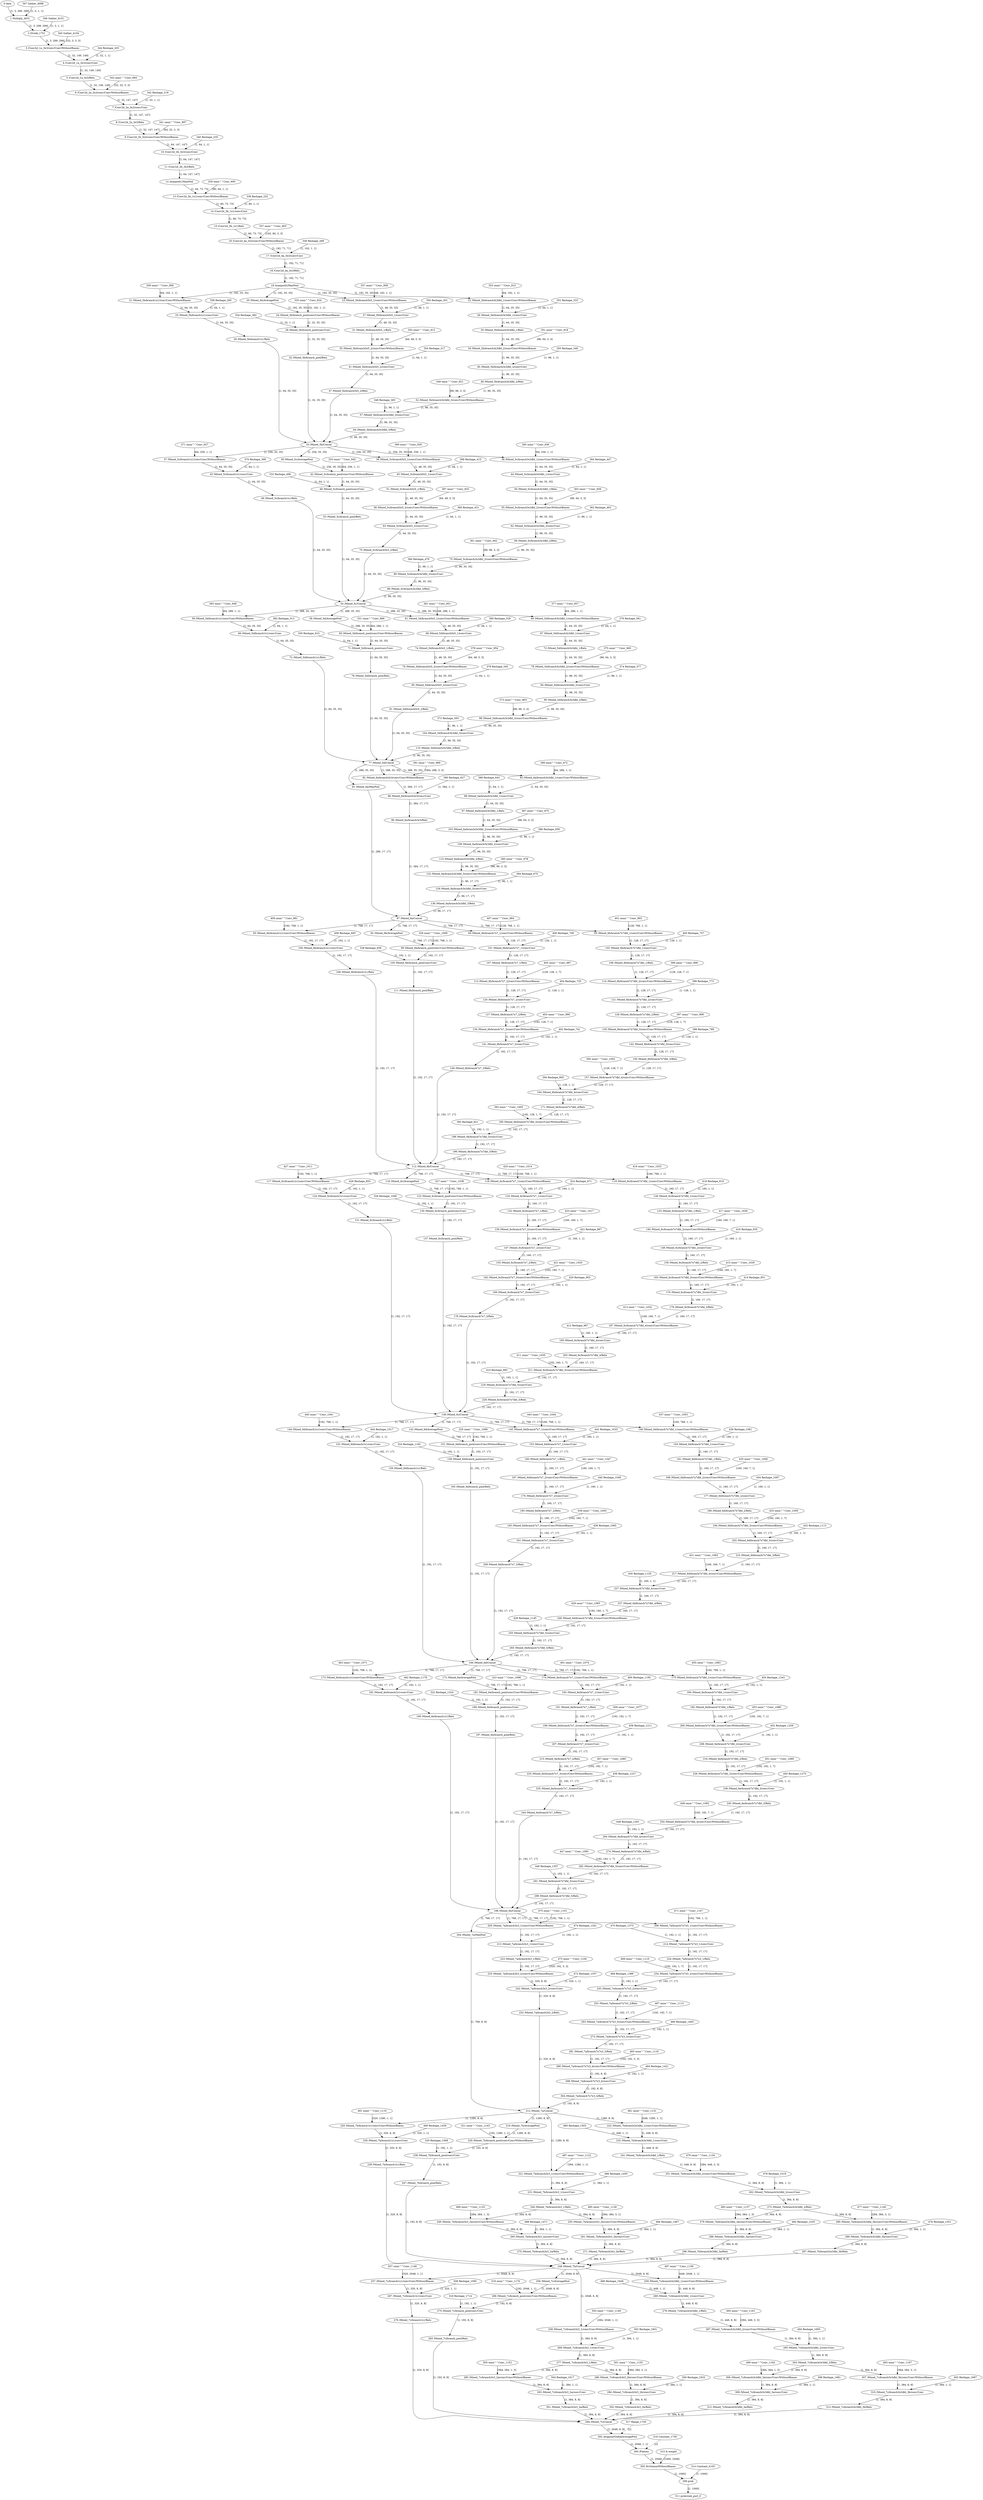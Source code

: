 strict digraph  {
"0 data" [id=0, type=Parameter];
"1 Multiply_4031" [id=1, type=Multiply];
"2 Divide_1751" [id=2, type=Add];
"3 /Conv2d_1a_3x3/conv/Conv/WithoutBiases" [id=3, type=Convolution];
"4 /Conv2d_1a_3x3/conv/Conv" [id=4, type=Add];
"5 /Conv2d_1a_3x3/Relu" [id=5, type=Relu];
"6 /Conv2d_2a_3x3/conv/Conv/WithoutBiases" [id=6, type=Convolution];
"7 /Conv2d_2a_3x3/conv/Conv" [id=7, type=Add];
"8 /Conv2d_2a_3x3/Relu" [id=8, type=Relu];
"9 /Conv2d_2b_3x3/conv/Conv/WithoutBiases" [id=9, type=Convolution];
"10 /Conv2d_2b_3x3/conv/Conv" [id=10, type=Add];
"11 /Conv2d_2b_3x3/Relu" [id=11, type=Relu];
"12 /maxpool1/MaxPool" [id=12, type=MaxPool];
"13 /Conv2d_3b_1x1/conv/Conv/WithoutBiases" [id=13, type=Convolution];
"14 /Conv2d_3b_1x1/conv/Conv" [id=14, type=Add];
"15 /Conv2d_3b_1x1/Relu" [id=15, type=Relu];
"16 /Conv2d_4a_3x3/conv/Conv/WithoutBiases" [id=16, type=Convolution];
"17 /Conv2d_4a_3x3/conv/Conv" [id=17, type=Add];
"18 /Conv2d_4a_3x3/Relu" [id=18, type=Relu];
"19 /maxpool2/MaxPool" [id=19, type=MaxPool];
"20 /Mixed_5b/AveragePool" [id=20, type=AvgPool];
"21 /Mixed_5b/branch1x1/conv/Conv/WithoutBiases" [id=21, type=Convolution];
"22 /Mixed_5b/branch3x3dbl_1/conv/Conv/WithoutBiases" [id=22, type=Convolution];
"23 /Mixed_5b/branch5x5_1/conv/Conv/WithoutBiases" [id=23, type=Convolution];
"24 /Mixed_5b/branch_pool/conv/Conv/WithoutBiases" [id=24, type=Convolution];
"25 /Mixed_5b/branch1x1/conv/Conv" [id=25, type=Add];
"26 /Mixed_5b/branch3x3dbl_1/conv/Conv" [id=26, type=Add];
"27 /Mixed_5b/branch5x5_1/conv/Conv" [id=27, type=Add];
"28 /Mixed_5b/branch_pool/conv/Conv" [id=28, type=Add];
"29 /Mixed_5b/branch1x1/Relu" [id=29, type=Relu];
"30 /Mixed_5b/branch3x3dbl_1/Relu" [id=30, type=Relu];
"31 /Mixed_5b/branch5x5_1/Relu" [id=31, type=Relu];
"32 /Mixed_5b/branch_pool/Relu" [id=32, type=Relu];
"33 /Mixed_5b/Concat" [id=33, type=Concat];
"34 /Mixed_5b/branch3x3dbl_2/conv/Conv/WithoutBiases" [id=34, type=Convolution];
"35 /Mixed_5b/branch5x5_2/conv/Conv/WithoutBiases" [id=35, type=Convolution];
"36 /Mixed_5c/AveragePool" [id=36, type=AvgPool];
"37 /Mixed_5c/branch1x1/conv/Conv/WithoutBiases" [id=37, type=Convolution];
"38 /Mixed_5c/branch3x3dbl_1/conv/Conv/WithoutBiases" [id=38, type=Convolution];
"39 /Mixed_5c/branch5x5_1/conv/Conv/WithoutBiases" [id=39, type=Convolution];
"40 /Mixed_5b/branch3x3dbl_2/conv/Conv" [id=40, type=Add];
"41 /Mixed_5b/branch5x5_2/conv/Conv" [id=41, type=Add];
"42 /Mixed_5c/branch_pool/conv/Conv/WithoutBiases" [id=42, type=Convolution];
"43 /Mixed_5c/branch1x1/conv/Conv" [id=43, type=Add];
"44 /Mixed_5c/branch3x3dbl_1/conv/Conv" [id=44, type=Add];
"45 /Mixed_5c/branch5x5_1/conv/Conv" [id=45, type=Add];
"46 /Mixed_5b/branch3x3dbl_2/Relu" [id=46, type=Relu];
"47 /Mixed_5b/branch5x5_2/Relu" [id=47, type=Relu];
"48 /Mixed_5c/branch_pool/conv/Conv" [id=48, type=Add];
"49 /Mixed_5c/branch1x1/Relu" [id=49, type=Relu];
"50 /Mixed_5c/branch3x3dbl_1/Relu" [id=50, type=Relu];
"51 /Mixed_5c/branch5x5_1/Relu" [id=51, type=Relu];
"52 /Mixed_5b/branch3x3dbl_3/conv/Conv/WithoutBiases" [id=52, type=Convolution];
"53 /Mixed_5c/branch_pool/Relu" [id=53, type=Relu];
"54 /Mixed_5c/Concat" [id=54, type=Concat];
"55 /Mixed_5c/branch3x3dbl_2/conv/Conv/WithoutBiases" [id=55, type=Convolution];
"56 /Mixed_5c/branch5x5_2/conv/Conv/WithoutBiases" [id=56, type=Convolution];
"57 /Mixed_5b/branch3x3dbl_3/conv/Conv" [id=57, type=Add];
"58 /Mixed_5d/AveragePool" [id=58, type=AvgPool];
"59 /Mixed_5d/branch1x1/conv/Conv/WithoutBiases" [id=59, type=Convolution];
"60 /Mixed_5d/branch3x3dbl_1/conv/Conv/WithoutBiases" [id=60, type=Convolution];
"61 /Mixed_5d/branch5x5_1/conv/Conv/WithoutBiases" [id=61, type=Convolution];
"62 /Mixed_5c/branch3x3dbl_2/conv/Conv" [id=62, type=Add];
"63 /Mixed_5c/branch5x5_2/conv/Conv" [id=63, type=Add];
"64 /Mixed_5b/branch3x3dbl_3/Relu" [id=64, type=Relu];
"65 /Mixed_5d/branch_pool/conv/Conv/WithoutBiases" [id=65, type=Convolution];
"66 /Mixed_5d/branch1x1/conv/Conv" [id=66, type=Add];
"67 /Mixed_5d/branch3x3dbl_1/conv/Conv" [id=67, type=Add];
"68 /Mixed_5d/branch5x5_1/conv/Conv" [id=68, type=Add];
"69 /Mixed_5c/branch3x3dbl_2/Relu" [id=69, type=Relu];
"70 /Mixed_5c/branch5x5_2/Relu" [id=70, type=Relu];
"71 /Mixed_5d/branch_pool/conv/Conv" [id=71, type=Add];
"72 /Mixed_5d/branch1x1/Relu" [id=72, type=Relu];
"73 /Mixed_5d/branch3x3dbl_1/Relu" [id=73, type=Relu];
"74 /Mixed_5d/branch5x5_1/Relu" [id=74, type=Relu];
"75 /Mixed_5c/branch3x3dbl_3/conv/Conv/WithoutBiases" [id=75, type=Convolution];
"76 /Mixed_5d/branch_pool/Relu" [id=76, type=Relu];
"77 /Mixed_5d/Concat" [id=77, type=Concat];
"78 /Mixed_5d/branch3x3dbl_2/conv/Conv/WithoutBiases" [id=78, type=Convolution];
"79 /Mixed_5d/branch5x5_2/conv/Conv/WithoutBiases" [id=79, type=Convolution];
"80 /Mixed_5c/branch3x3dbl_3/conv/Conv" [id=80, type=Add];
"81 /Mixed_6a/MaxPool" [id=81, type=MaxPool];
"82 /Mixed_6a/branch3x3/conv/Conv/WithoutBiases" [id=82, type=Convolution];
"83 /Mixed_6a/branch3x3dbl_1/conv/Conv/WithoutBiases" [id=83, type=Convolution];
"84 /Mixed_5d/branch3x3dbl_2/conv/Conv" [id=84, type=Add];
"85 /Mixed_5d/branch5x5_2/conv/Conv" [id=85, type=Add];
"86 /Mixed_5c/branch3x3dbl_3/Relu" [id=86, type=Relu];
"87 /Mixed_6a/Concat" [id=87, type=Concat];
"88 /Mixed_6a/branch3x3/conv/Conv" [id=88, type=Add];
"89 /Mixed_6a/branch3x3dbl_1/conv/Conv" [id=89, type=Add];
"90 /Mixed_5d/branch3x3dbl_2/Relu" [id=90, type=Relu];
"91 /Mixed_5d/branch5x5_2/Relu" [id=91, type=Relu];
"92 /Mixed_6b/AveragePool" [id=92, type=AvgPool];
"93 /Mixed_6b/branch1x1/conv/Conv/WithoutBiases" [id=93, type=Convolution];
"94 /Mixed_6b/branch7x7_1/conv/Conv/WithoutBiases" [id=94, type=Convolution];
"95 /Mixed_6b/branch7x7dbl_1/conv/Conv/WithoutBiases" [id=95, type=Convolution];
"96 /Mixed_6a/branch3x3/Relu" [id=96, type=Relu];
"97 /Mixed_6a/branch3x3dbl_1/Relu" [id=97, type=Relu];
"98 /Mixed_5d/branch3x3dbl_3/conv/Conv/WithoutBiases" [id=98, type=Convolution];
"99 /Mixed_6b/branch_pool/conv/Conv/WithoutBiases" [id=99, type=Convolution];
"100 /Mixed_6b/branch1x1/conv/Conv" [id=100, type=Add];
"101 /Mixed_6b/branch7x7_1/conv/Conv" [id=101, type=Add];
"102 /Mixed_6b/branch7x7dbl_1/conv/Conv" [id=102, type=Add];
"103 /Mixed_6a/branch3x3dbl_2/conv/Conv/WithoutBiases" [id=103, type=Convolution];
"104 /Mixed_5d/branch3x3dbl_3/conv/Conv" [id=104, type=Add];
"105 /Mixed_6b/branch_pool/conv/Conv" [id=105, type=Add];
"106 /Mixed_6b/branch1x1/Relu" [id=106, type=Relu];
"107 /Mixed_6b/branch7x7_1/Relu" [id=107, type=Relu];
"108 /Mixed_6b/branch7x7dbl_1/Relu" [id=108, type=Relu];
"109 /Mixed_6a/branch3x3dbl_2/conv/Conv" [id=109, type=Add];
"110 /Mixed_5d/branch3x3dbl_3/Relu" [id=110, type=Relu];
"111 /Mixed_6b/branch_pool/Relu" [id=111, type=Relu];
"112 /Mixed_6b/Concat" [id=112, type=Concat];
"113 /Mixed_6b/branch7x7_2/conv/Conv/WithoutBiases" [id=113, type=Convolution];
"114 /Mixed_6b/branch7x7dbl_2/conv/Conv/WithoutBiases" [id=114, type=Convolution];
"115 /Mixed_6a/branch3x3dbl_2/Relu" [id=115, type=Relu];
"116 /Mixed_6c/AveragePool" [id=116, type=AvgPool];
"117 /Mixed_6c/branch1x1/conv/Conv/WithoutBiases" [id=117, type=Convolution];
"118 /Mixed_6c/branch7x7_1/conv/Conv/WithoutBiases" [id=118, type=Convolution];
"119 /Mixed_6c/branch7x7dbl_1/conv/Conv/WithoutBiases" [id=119, type=Convolution];
"120 /Mixed_6b/branch7x7_2/conv/Conv" [id=120, type=Add];
"121 /Mixed_6b/branch7x7dbl_2/conv/Conv" [id=121, type=Add];
"122 /Mixed_6a/branch3x3dbl_3/conv/Conv/WithoutBiases" [id=122, type=Convolution];
"123 /Mixed_6c/branch_pool/conv/Conv/WithoutBiases" [id=123, type=Convolution];
"124 /Mixed_6c/branch1x1/conv/Conv" [id=124, type=Add];
"125 /Mixed_6c/branch7x7_1/conv/Conv" [id=125, type=Add];
"126 /Mixed_6c/branch7x7dbl_1/conv/Conv" [id=126, type=Add];
"127 /Mixed_6b/branch7x7_2/Relu" [id=127, type=Relu];
"128 /Mixed_6b/branch7x7dbl_2/Relu" [id=128, type=Relu];
"129 /Mixed_6a/branch3x3dbl_3/conv/Conv" [id=129, type=Add];
"130 /Mixed_6c/branch_pool/conv/Conv" [id=130, type=Add];
"131 /Mixed_6c/branch1x1/Relu" [id=131, type=Relu];
"132 /Mixed_6c/branch7x7_1/Relu" [id=132, type=Relu];
"133 /Mixed_6c/branch7x7dbl_1/Relu" [id=133, type=Relu];
"134 /Mixed_6b/branch7x7_3/conv/Conv/WithoutBiases" [id=134, type=Convolution];
"135 /Mixed_6b/branch7x7dbl_3/conv/Conv/WithoutBiases" [id=135, type=Convolution];
"136 /Mixed_6a/branch3x3dbl_3/Relu" [id=136, type=Relu];
"137 /Mixed_6c/branch_pool/Relu" [id=137, type=Relu];
"138 /Mixed_6c/Concat" [id=138, type=Concat];
"139 /Mixed_6c/branch7x7_2/conv/Conv/WithoutBiases" [id=139, type=Convolution];
"140 /Mixed_6c/branch7x7dbl_2/conv/Conv/WithoutBiases" [id=140, type=Convolution];
"141 /Mixed_6b/branch7x7_3/conv/Conv" [id=141, type=Add];
"142 /Mixed_6b/branch7x7dbl_3/conv/Conv" [id=142, type=Add];
"143 /Mixed_6d/AveragePool" [id=143, type=AvgPool];
"144 /Mixed_6d/branch1x1/conv/Conv/WithoutBiases" [id=144, type=Convolution];
"145 /Mixed_6d/branch7x7_1/conv/Conv/WithoutBiases" [id=145, type=Convolution];
"146 /Mixed_6d/branch7x7dbl_1/conv/Conv/WithoutBiases" [id=146, type=Convolution];
"147 /Mixed_6c/branch7x7_2/conv/Conv" [id=147, type=Add];
"148 /Mixed_6c/branch7x7dbl_2/conv/Conv" [id=148, type=Add];
"149 /Mixed_6b/branch7x7_3/Relu" [id=149, type=Relu];
"150 /Mixed_6b/branch7x7dbl_3/Relu" [id=150, type=Relu];
"151 /Mixed_6d/branch_pool/conv/Conv/WithoutBiases" [id=151, type=Convolution];
"152 /Mixed_6d/branch1x1/conv/Conv" [id=152, type=Add];
"153 /Mixed_6d/branch7x7_1/conv/Conv" [id=153, type=Add];
"154 /Mixed_6d/branch7x7dbl_1/conv/Conv" [id=154, type=Add];
"155 /Mixed_6c/branch7x7_2/Relu" [id=155, type=Relu];
"156 /Mixed_6c/branch7x7dbl_2/Relu" [id=156, type=Relu];
"157 /Mixed_6b/branch7x7dbl_4/conv/Conv/WithoutBiases" [id=157, type=Convolution];
"158 /Mixed_6d/branch_pool/conv/Conv" [id=158, type=Add];
"159 /Mixed_6d/branch1x1/Relu" [id=159, type=Relu];
"160 /Mixed_6d/branch7x7_1/Relu" [id=160, type=Relu];
"161 /Mixed_6d/branch7x7dbl_1/Relu" [id=161, type=Relu];
"162 /Mixed_6c/branch7x7_3/conv/Conv/WithoutBiases" [id=162, type=Convolution];
"163 /Mixed_6c/branch7x7dbl_3/conv/Conv/WithoutBiases" [id=163, type=Convolution];
"164 /Mixed_6b/branch7x7dbl_4/conv/Conv" [id=164, type=Add];
"165 /Mixed_6d/branch_pool/Relu" [id=165, type=Relu];
"166 /Mixed_6d/Concat" [id=166, type=Concat];
"167 /Mixed_6d/branch7x7_2/conv/Conv/WithoutBiases" [id=167, type=Convolution];
"168 /Mixed_6d/branch7x7dbl_2/conv/Conv/WithoutBiases" [id=168, type=Convolution];
"169 /Mixed_6c/branch7x7_3/conv/Conv" [id=169, type=Add];
"170 /Mixed_6c/branch7x7dbl_3/conv/Conv" [id=170, type=Add];
"171 /Mixed_6b/branch7x7dbl_4/Relu" [id=171, type=Relu];
"172 /Mixed_6e/AveragePool" [id=172, type=AvgPool];
"173 /Mixed_6e/branch1x1/conv/Conv/WithoutBiases" [id=173, type=Convolution];
"174 /Mixed_6e/branch7x7_1/conv/Conv/WithoutBiases" [id=174, type=Convolution];
"175 /Mixed_6e/branch7x7dbl_1/conv/Conv/WithoutBiases" [id=175, type=Convolution];
"176 /Mixed_6d/branch7x7_2/conv/Conv" [id=176, type=Add];
"177 /Mixed_6d/branch7x7dbl_2/conv/Conv" [id=177, type=Add];
"178 /Mixed_6c/branch7x7_3/Relu" [id=178, type=Relu];
"179 /Mixed_6c/branch7x7dbl_3/Relu" [id=179, type=Relu];
"180 /Mixed_6b/branch7x7dbl_5/conv/Conv/WithoutBiases" [id=180, type=Convolution];
"181 /Mixed_6e/branch_pool/conv/Conv/WithoutBiases" [id=181, type=Convolution];
"182 /Mixed_6e/branch1x1/conv/Conv" [id=182, type=Add];
"183 /Mixed_6e/branch7x7_1/conv/Conv" [id=183, type=Add];
"184 /Mixed_6e/branch7x7dbl_1/conv/Conv" [id=184, type=Add];
"185 /Mixed_6d/branch7x7_2/Relu" [id=185, type=Relu];
"186 /Mixed_6d/branch7x7dbl_2/Relu" [id=186, type=Relu];
"187 /Mixed_6c/branch7x7dbl_4/conv/Conv/WithoutBiases" [id=187, type=Convolution];
"188 /Mixed_6b/branch7x7dbl_5/conv/Conv" [id=188, type=Add];
"189 /Mixed_6e/branch_pool/conv/Conv" [id=189, type=Add];
"190 /Mixed_6e/branch1x1/Relu" [id=190, type=Relu];
"191 /Mixed_6e/branch7x7_1/Relu" [id=191, type=Relu];
"192 /Mixed_6e/branch7x7dbl_1/Relu" [id=192, type=Relu];
"193 /Mixed_6d/branch7x7_3/conv/Conv/WithoutBiases" [id=193, type=Convolution];
"194 /Mixed_6d/branch7x7dbl_3/conv/Conv/WithoutBiases" [id=194, type=Convolution];
"195 /Mixed_6c/branch7x7dbl_4/conv/Conv" [id=195, type=Add];
"196 /Mixed_6b/branch7x7dbl_5/Relu" [id=196, type=Relu];
"197 /Mixed_6e/branch_pool/Relu" [id=197, type=Relu];
"198 /Mixed_6e/Concat" [id=198, type=Concat];
"199 /Mixed_6e/branch7x7_2/conv/Conv/WithoutBiases" [id=199, type=Convolution];
"200 /Mixed_6e/branch7x7dbl_2/conv/Conv/WithoutBiases" [id=200, type=Convolution];
"201 /Mixed_6d/branch7x7_3/conv/Conv" [id=201, type=Add];
"202 /Mixed_6d/branch7x7dbl_3/conv/Conv" [id=202, type=Add];
"203 /Mixed_6c/branch7x7dbl_4/Relu" [id=203, type=Relu];
"204 /Mixed_7a/MaxPool" [id=204, type=MaxPool];
"205 /Mixed_7a/branch3x3_1/conv/Conv/WithoutBiases" [id=205, type=Convolution];
"206 /Mixed_7a/branch7x7x3_1/conv/Conv/WithoutBiases" [id=206, type=Convolution];
"207 /Mixed_6e/branch7x7_2/conv/Conv" [id=207, type=Add];
"208 /Mixed_6e/branch7x7dbl_2/conv/Conv" [id=208, type=Add];
"209 /Mixed_6d/branch7x7_3/Relu" [id=209, type=Relu];
"210 /Mixed_6d/branch7x7dbl_3/Relu" [id=210, type=Relu];
"211 /Mixed_6c/branch7x7dbl_5/conv/Conv/WithoutBiases" [id=211, type=Convolution];
"212 /Mixed_7a/Concat" [id=212, type=Concat];
"213 /Mixed_7a/branch3x3_1/conv/Conv" [id=213, type=Add];
"214 /Mixed_7a/branch7x7x3_1/conv/Conv" [id=214, type=Add];
"215 /Mixed_6e/branch7x7_2/Relu" [id=215, type=Relu];
"216 /Mixed_6e/branch7x7dbl_2/Relu" [id=216, type=Relu];
"217 /Mixed_6d/branch7x7dbl_4/conv/Conv/WithoutBiases" [id=217, type=Convolution];
"218 /Mixed_6c/branch7x7dbl_5/conv/Conv" [id=218, type=Add];
"219 /Mixed_7b/AveragePool" [id=219, type=AvgPool];
"220 /Mixed_7b/branch1x1/conv/Conv/WithoutBiases" [id=220, type=Convolution];
"221 /Mixed_7b/branch3x3_1/conv/Conv/WithoutBiases" [id=221, type=Convolution];
"222 /Mixed_7b/branch3x3dbl_1/conv/Conv/WithoutBiases" [id=222, type=Convolution];
"223 /Mixed_7a/branch3x3_1/Relu" [id=223, type=Relu];
"224 /Mixed_7a/branch7x7x3_1/Relu" [id=224, type=Relu];
"225 /Mixed_6e/branch7x7_3/conv/Conv/WithoutBiases" [id=225, type=Convolution];
"226 /Mixed_6e/branch7x7dbl_3/conv/Conv/WithoutBiases" [id=226, type=Convolution];
"227 /Mixed_6d/branch7x7dbl_4/conv/Conv" [id=227, type=Add];
"228 /Mixed_6c/branch7x7dbl_5/Relu" [id=228, type=Relu];
"229 /Mixed_7b/branch_pool/conv/Conv/WithoutBiases" [id=229, type=Convolution];
"230 /Mixed_7b/branch1x1/conv/Conv" [id=230, type=Add];
"231 /Mixed_7b/branch3x3_1/conv/Conv" [id=231, type=Add];
"232 /Mixed_7b/branch3x3dbl_1/conv/Conv" [id=232, type=Add];
"233 /Mixed_7a/branch3x3_2/conv/Conv/WithoutBiases" [id=233, type=Convolution];
"234 /Mixed_7a/branch7x7x3_2/conv/Conv/WithoutBiases" [id=234, type=Convolution];
"235 /Mixed_6e/branch7x7_3/conv/Conv" [id=235, type=Add];
"236 /Mixed_6e/branch7x7dbl_3/conv/Conv" [id=236, type=Add];
"237 /Mixed_6d/branch7x7dbl_4/Relu" [id=237, type=Relu];
"238 /Mixed_7b/branch_pool/conv/Conv" [id=238, type=Add];
"239 /Mixed_7b/branch1x1/Relu" [id=239, type=Relu];
"240 /Mixed_7b/branch3x3_1/Relu" [id=240, type=Relu];
"241 /Mixed_7b/branch3x3dbl_1/Relu" [id=241, type=Relu];
"242 /Mixed_7a/branch3x3_2/conv/Conv" [id=242, type=Add];
"243 /Mixed_7a/branch7x7x3_2/conv/Conv" [id=243, type=Add];
"244 /Mixed_6e/branch7x7_3/Relu" [id=244, type=Relu];
"245 /Mixed_6e/branch7x7dbl_3/Relu" [id=245, type=Relu];
"246 /Mixed_6d/branch7x7dbl_5/conv/Conv/WithoutBiases" [id=246, type=Convolution];
"247 /Mixed_7b/branch_pool/Relu" [id=247, type=Relu];
"248 /Mixed_7b/Concat" [id=248, type=Concat];
"249 /Mixed_7b/branch3x3_2a/conv/Conv/WithoutBiases" [id=249, type=Convolution];
"250 /Mixed_7b/branch3x3_2b/conv/Conv/WithoutBiases" [id=250, type=Convolution];
"251 /Mixed_7b/branch3x3dbl_2/conv/Conv/WithoutBiases" [id=251, type=Convolution];
"252 /Mixed_7a/branch3x3_2/Relu" [id=252, type=Relu];
"253 /Mixed_7a/branch7x7x3_2/Relu" [id=253, type=Relu];
"254 /Mixed_6e/branch7x7dbl_4/conv/Conv/WithoutBiases" [id=254, type=Convolution];
"255 /Mixed_6d/branch7x7dbl_5/conv/Conv" [id=255, type=Add];
"256 /Mixed_7c/AveragePool" [id=256, type=AvgPool];
"257 /Mixed_7c/branch1x1/conv/Conv/WithoutBiases" [id=257, type=Convolution];
"258 /Mixed_7c/branch3x3_1/conv/Conv/WithoutBiases" [id=258, type=Convolution];
"259 /Mixed_7c/branch3x3dbl_1/conv/Conv/WithoutBiases" [id=259, type=Convolution];
"260 /Mixed_7b/branch3x3_2a/conv/Conv" [id=260, type=Add];
"261 /Mixed_7b/branch3x3_2b/conv/Conv" [id=261, type=Add];
"262 /Mixed_7b/branch3x3dbl_2/conv/Conv" [id=262, type=Add];
"263 /Mixed_7a/branch7x7x3_3/conv/Conv/WithoutBiases" [id=263, type=Convolution];
"264 /Mixed_6e/branch7x7dbl_4/conv/Conv" [id=264, type=Add];
"265 /Mixed_6d/branch7x7dbl_5/Relu" [id=265, type=Relu];
"266 /Mixed_7c/branch_pool/conv/Conv/WithoutBiases" [id=266, type=Convolution];
"267 /Mixed_7c/branch1x1/conv/Conv" [id=267, type=Add];
"268 /Mixed_7c/branch3x3_1/conv/Conv" [id=268, type=Add];
"269 /Mixed_7c/branch3x3dbl_1/conv/Conv" [id=269, type=Add];
"270 /Mixed_7b/branch3x3_2a/Relu" [id=270, type=Relu];
"271 /Mixed_7b/branch3x3_2b/Relu" [id=271, type=Relu];
"272 /Mixed_7b/branch3x3dbl_2/Relu" [id=272, type=Relu];
"273 /Mixed_7a/branch7x7x3_3/conv/Conv" [id=273, type=Add];
"274 /Mixed_6e/branch7x7dbl_4/Relu" [id=274, type=Relu];
"275 /Mixed_7c/branch_pool/conv/Conv" [id=275, type=Add];
"276 /Mixed_7c/branch1x1/Relu" [id=276, type=Relu];
"277 /Mixed_7c/branch3x3_1/Relu" [id=277, type=Relu];
"278 /Mixed_7c/branch3x3dbl_1/Relu" [id=278, type=Relu];
"279 /Mixed_7b/branch3x3dbl_3a/conv/Conv/WithoutBiases" [id=279, type=Convolution];
"280 /Mixed_7b/branch3x3dbl_3b/conv/Conv/WithoutBiases" [id=280, type=Convolution];
"281 /Mixed_7a/branch7x7x3_3/Relu" [id=281, type=Relu];
"282 /Mixed_6e/branch7x7dbl_5/conv/Conv/WithoutBiases" [id=282, type=Convolution];
"283 /Mixed_7c/branch_pool/Relu" [id=283, type=Relu];
"284 /Mixed_7c/Concat" [id=284, type=Concat];
"285 /Mixed_7c/branch3x3_2a/conv/Conv/WithoutBiases" [id=285, type=Convolution];
"286 /Mixed_7c/branch3x3_2b/conv/Conv/WithoutBiases" [id=286, type=Convolution];
"287 /Mixed_7c/branch3x3dbl_2/conv/Conv/WithoutBiases" [id=287, type=Convolution];
"288 /Mixed_7b/branch3x3dbl_3a/conv/Conv" [id=288, type=Add];
"289 /Mixed_7b/branch3x3dbl_3b/conv/Conv" [id=289, type=Add];
"290 /Mixed_7a/branch7x7x3_4/conv/Conv/WithoutBiases" [id=290, type=Convolution];
"291 /Mixed_6e/branch7x7dbl_5/conv/Conv" [id=291, type=Add];
"292 /avgpool/GlobalAveragePool" [id=292, type=ReduceMean];
"293 /Mixed_7c/branch3x3_2a/conv/Conv" [id=293, type=Add];
"294 /Mixed_7c/branch3x3_2b/conv/Conv" [id=294, type=Add];
"295 /Mixed_7c/branch3x3dbl_2/conv/Conv" [id=295, type=Add];
"296 /Mixed_7b/branch3x3dbl_3a/Relu" [id=296, type=Relu];
"297 /Mixed_7b/branch3x3dbl_3b/Relu" [id=297, type=Relu];
"298 /Mixed_7a/branch7x7x3_4/conv/Conv" [id=298, type=Add];
"299 /Mixed_6e/branch7x7dbl_5/Relu" [id=299, type=Relu];
"300 /Flatten" [id=300, type=Reshape];
"301 /Mixed_7c/branch3x3_2a/Relu" [id=301, type=Relu];
"302 /Mixed_7c/branch3x3_2b/Relu" [id=302, type=Relu];
"303 /Mixed_7c/branch3x3dbl_2/Relu" [id=303, type=Relu];
"304 /Mixed_7a/branch7x7x3_4/Relu" [id=304, type=Relu];
"305 /fc/Gemm/WithoutBiases" [id=305, type=MatMul];
"306 /Mixed_7c/branch3x3dbl_3a/conv/Conv/WithoutBiases" [id=306, type=Convolution];
"307 /Mixed_7c/branch3x3dbl_3b/conv/Conv/WithoutBiases" [id=307, type=Convolution];
"308 prob" [id=308, type=Add];
"309 /Mixed_7c/branch3x3dbl_3a/conv/Conv" [id=309, type=Add];
"310 /Mixed_7c/branch3x3dbl_3b/conv/Conv" [id=310, type=Add];
"311 prob/sink_port_0" [id=311, type=Result];
"312 /Mixed_7c/branch3x3dbl_3a/Relu" [id=312, type=Relu];
"313 /Mixed_7c/branch3x3dbl_3b/Relu" [id=313, type=Relu];
"314 Constant_4105" [id=314, type=Constant];
"315 fc.weight" [id=315, type=Constant];
"316 Constant_1730" [id=316, type=Constant];
"317 Range_1726" [id=317, type=Constant];
"318 Reshape_1714" [id=318, type=Constant];
"319 onnx^^Conv_1170" [id=319, type=Constant];
"320 Reshape_1568" [id=320, type=Constant];
"321 onnx^^Conv_1143" [id=321, type=Constant];
"322 Reshape_1324" [id=322, type=Constant];
"323 onnx^^Conv_1098" [id=323, type=Constant];
"324 Reshape_1162" [id=324, type=Constant];
"325 onnx^^Conv_1068" [id=325, type=Constant];
"326 Reshape_1000" [id=326, type=Constant];
"327 onnx^^Conv_1038" [id=327, type=Constant];
"328 Reshape_838" [id=328, type=Constant];
"329 onnx^^Conv_1008" [id=329, type=Constant];
"330 Reshape_610" [id=330, type=Constant];
"331 onnx^^Conv_966" [id=331, type=Constant];
"332 Reshape_496" [id=332, type=Constant];
"333 onnx^^Conv_945" [id=333, type=Constant];
"334 Reshape_382" [id=334, type=Constant];
"335 onnx^^Conv_924" [id=335, type=Constant];
"336 Reshape_268" [id=336, type=Constant];
"337 onnx^^Conv_903" [id=337, type=Constant];
"338 Reshape_252" [id=338, type=Constant];
"339 onnx^^Conv_900" [id=339, type=Constant];
"340 Reshape_235" [id=340, type=Constant];
"341 onnx^^Conv_897" [id=341, type=Constant];
"342 Reshape_219" [id=342, type=Constant];
"343 onnx^^Conv_894" [id=343, type=Constant];
"344 Reshape_203" [id=344, type=Constant];
"345 Gather_4104" [id=345, type=Constant];
"346 Gather_4101" [id=346, type=Constant];
"347 Gather_4098" [id=347, type=Constant];
"348 Reshape_365" [id=348, type=Constant];
"349 onnx^^Conv_921" [id=349, type=Constant];
"350 Reshape_349" [id=350, type=Constant];
"351 onnx^^Conv_918" [id=351, type=Constant];
"352 Reshape_333" [id=352, type=Constant];
"353 onnx^^Conv_915" [id=353, type=Constant];
"354 Reshape_317" [id=354, type=Constant];
"355 onnx^^Conv_912" [id=355, type=Constant];
"356 Reshape_301" [id=356, type=Constant];
"357 onnx^^Conv_909" [id=357, type=Constant];
"358 Reshape_285" [id=358, type=Constant];
"359 onnx^^Conv_906" [id=359, type=Constant];
"360 Reshape_479" [id=360, type=Constant];
"361 onnx^^Conv_942" [id=361, type=Constant];
"362 Reshape_463" [id=362, type=Constant];
"363 onnx^^Conv_939" [id=363, type=Constant];
"364 Reshape_447" [id=364, type=Constant];
"365 onnx^^Conv_936" [id=365, type=Constant];
"366 Reshape_431" [id=366, type=Constant];
"367 onnx^^Conv_933" [id=367, type=Constant];
"368 Reshape_415" [id=368, type=Constant];
"369 onnx^^Conv_930" [id=369, type=Constant];
"370 Reshape_399" [id=370, type=Constant];
"371 onnx^^Conv_927" [id=371, type=Constant];
"372 Reshape_593" [id=372, type=Constant];
"373 onnx^^Conv_963" [id=373, type=Constant];
"374 Reshape_577" [id=374, type=Constant];
"375 onnx^^Conv_960" [id=375, type=Constant];
"376 Reshape_561" [id=376, type=Constant];
"377 onnx^^Conv_957" [id=377, type=Constant];
"378 Reshape_545" [id=378, type=Constant];
"379 onnx^^Conv_954" [id=379, type=Constant];
"380 Reshape_529" [id=380, type=Constant];
"381 onnx^^Conv_951" [id=381, type=Constant];
"382 Reshape_513" [id=382, type=Constant];
"383 onnx^^Conv_948" [id=383, type=Constant];
"384 Reshape_675" [id=384, type=Constant];
"385 onnx^^Conv_978" [id=385, type=Constant];
"386 Reshape_659" [id=386, type=Constant];
"387 onnx^^Conv_975" [id=387, type=Constant];
"388 Reshape_643" [id=388, type=Constant];
"389 onnx^^Conv_972" [id=389, type=Constant];
"390 Reshape_627" [id=390, type=Constant];
"391 onnx^^Conv_969" [id=391, type=Constant];
"392 Reshape_821" [id=392, type=Constant];
"393 onnx^^Conv_1005" [id=393, type=Constant];
"394 Reshape_805" [id=394, type=Constant];
"395 onnx^^Conv_1002" [id=395, type=Constant];
"396 Reshape_789" [id=396, type=Constant];
"397 onnx^^Conv_999" [id=397, type=Constant];
"398 Reshape_773" [id=398, type=Constant];
"399 onnx^^Conv_996" [id=399, type=Constant];
"400 Reshape_757" [id=400, type=Constant];
"401 onnx^^Conv_993" [id=401, type=Constant];
"402 Reshape_741" [id=402, type=Constant];
"403 onnx^^Conv_990" [id=403, type=Constant];
"404 Reshape_725" [id=404, type=Constant];
"405 onnx^^Conv_987" [id=405, type=Constant];
"406 Reshape_709" [id=406, type=Constant];
"407 onnx^^Conv_984" [id=407, type=Constant];
"408 Reshape_693" [id=408, type=Constant];
"409 onnx^^Conv_981" [id=409, type=Constant];
"410 Reshape_983" [id=410, type=Constant];
"411 onnx^^Conv_1035" [id=411, type=Constant];
"412 Reshape_967" [id=412, type=Constant];
"413 onnx^^Conv_1032" [id=413, type=Constant];
"414 Reshape_951" [id=414, type=Constant];
"415 onnx^^Conv_1029" [id=415, type=Constant];
"416 Reshape_935" [id=416, type=Constant];
"417 onnx^^Conv_1026" [id=417, type=Constant];
"418 Reshape_919" [id=418, type=Constant];
"419 onnx^^Conv_1023" [id=419, type=Constant];
"420 Reshape_903" [id=420, type=Constant];
"421 onnx^^Conv_1020" [id=421, type=Constant];
"422 Reshape_887" [id=422, type=Constant];
"423 onnx^^Conv_1017" [id=423, type=Constant];
"424 Reshape_871" [id=424, type=Constant];
"425 onnx^^Conv_1014" [id=425, type=Constant];
"426 Reshape_855" [id=426, type=Constant];
"427 onnx^^Conv_1011" [id=427, type=Constant];
"428 Reshape_1145" [id=428, type=Constant];
"429 onnx^^Conv_1065" [id=429, type=Constant];
"430 Reshape_1129" [id=430, type=Constant];
"431 onnx^^Conv_1062" [id=431, type=Constant];
"432 Reshape_1113" [id=432, type=Constant];
"433 onnx^^Conv_1059" [id=433, type=Constant];
"434 Reshape_1097" [id=434, type=Constant];
"435 onnx^^Conv_1056" [id=435, type=Constant];
"436 Reshape_1081" [id=436, type=Constant];
"437 onnx^^Conv_1053" [id=437, type=Constant];
"438 Reshape_1065" [id=438, type=Constant];
"439 onnx^^Conv_1050" [id=439, type=Constant];
"440 Reshape_1049" [id=440, type=Constant];
"441 onnx^^Conv_1047" [id=441, type=Constant];
"442 Reshape_1033" [id=442, type=Constant];
"443 onnx^^Conv_1044" [id=443, type=Constant];
"444 Reshape_1017" [id=444, type=Constant];
"445 onnx^^Conv_1041" [id=445, type=Constant];
"446 Reshape_1307" [id=446, type=Constant];
"447 onnx^^Conv_1095" [id=447, type=Constant];
"448 Reshape_1291" [id=448, type=Constant];
"449 onnx^^Conv_1092" [id=449, type=Constant];
"450 Reshape_1275" [id=450, type=Constant];
"451 onnx^^Conv_1089" [id=451, type=Constant];
"452 Reshape_1259" [id=452, type=Constant];
"453 onnx^^Conv_1086" [id=453, type=Constant];
"454 Reshape_1243" [id=454, type=Constant];
"455 onnx^^Conv_1083" [id=455, type=Constant];
"456 Reshape_1227" [id=456, type=Constant];
"457 onnx^^Conv_1080" [id=457, type=Constant];
"458 Reshape_1211" [id=458, type=Constant];
"459 onnx^^Conv_1077" [id=459, type=Constant];
"460 Reshape_1195" [id=460, type=Constant];
"461 onnx^^Conv_1074" [id=461, type=Constant];
"462 Reshape_1179" [id=462, type=Constant];
"463 onnx^^Conv_1071" [id=463, type=Constant];
"464 Reshape_1421" [id=464, type=Constant];
"465 onnx^^Conv_1116" [id=465, type=Constant];
"466 Reshape_1405" [id=466, type=Constant];
"467 onnx^^Conv_1113" [id=467, type=Constant];
"468 Reshape_1389" [id=468, type=Constant];
"469 onnx^^Conv_1110" [id=469, type=Constant];
"470 Reshape_1373" [id=470, type=Constant];
"471 onnx^^Conv_1107" [id=471, type=Constant];
"472 Reshape_1357" [id=472, type=Constant];
"473 onnx^^Conv_1104" [id=473, type=Constant];
"474 Reshape_1341" [id=474, type=Constant];
"475 onnx^^Conv_1101" [id=475, type=Constant];
"476 Reshape_1551" [id=476, type=Constant];
"477 onnx^^Conv_1140" [id=477, type=Constant];
"478 Reshape_1519" [id=478, type=Constant];
"479 onnx^^Conv_1134" [id=479, type=Constant];
"480 Reshape_1503" [id=480, type=Constant];
"481 onnx^^Conv_1131" [id=481, type=Constant];
"482 Reshape_1535" [id=482, type=Constant];
"483 onnx^^Conv_1137" [id=483, type=Constant];
"484 Reshape_1487" [id=484, type=Constant];
"485 onnx^^Conv_1128" [id=485, type=Constant];
"486 Reshape_1455" [id=486, type=Constant];
"487 onnx^^Conv_1122" [id=487, type=Constant];
"488 Reshape_1471" [id=488, type=Constant];
"489 onnx^^Conv_1125" [id=489, type=Constant];
"490 Reshape_1439" [id=490, type=Constant];
"491 onnx^^Conv_1119" [id=491, type=Constant];
"492 Reshape_1697" [id=492, type=Constant];
"493 onnx^^Conv_1167" [id=493, type=Constant];
"494 Reshape_1665" [id=494, type=Constant];
"495 onnx^^Conv_1161" [id=495, type=Constant];
"496 Reshape_1649" [id=496, type=Constant];
"497 onnx^^Conv_1158" [id=497, type=Constant];
"498 Reshape_1681" [id=498, type=Constant];
"499 onnx^^Conv_1164" [id=499, type=Constant];
"500 Reshape_1633" [id=500, type=Constant];
"501 onnx^^Conv_1155" [id=501, type=Constant];
"502 Reshape_1601" [id=502, type=Constant];
"503 onnx^^Conv_1149" [id=503, type=Constant];
"504 Reshape_1617" [id=504, type=Constant];
"505 onnx^^Conv_1152" [id=505, type=Constant];
"506 Reshape_1585" [id=506, type=Constant];
"507 onnx^^Conv_1146" [id=507, type=Constant];
"0 data" -> "1 Multiply_4031"  [label="[1, 3, 299, 299]", style=solid];
"1 Multiply_4031" -> "2 Divide_1751"  [label="[1, 3, 299, 299]", style=solid];
"2 Divide_1751" -> "3 /Conv2d_1a_3x3/conv/Conv/WithoutBiases"  [label="[1, 3, 299, 299]", style=solid];
"3 /Conv2d_1a_3x3/conv/Conv/WithoutBiases" -> "4 /Conv2d_1a_3x3/conv/Conv"  [label="[1, 32, 149, 149]", style=solid];
"4 /Conv2d_1a_3x3/conv/Conv" -> "5 /Conv2d_1a_3x3/Relu"  [label="[1, 32, 149, 149]", style=solid];
"5 /Conv2d_1a_3x3/Relu" -> "6 /Conv2d_2a_3x3/conv/Conv/WithoutBiases"  [label="[1, 32, 149, 149]", style=solid];
"6 /Conv2d_2a_3x3/conv/Conv/WithoutBiases" -> "7 /Conv2d_2a_3x3/conv/Conv"  [label="[1, 32, 147, 147]", style=solid];
"7 /Conv2d_2a_3x3/conv/Conv" -> "8 /Conv2d_2a_3x3/Relu"  [label="[1, 32, 147, 147]", style=solid];
"8 /Conv2d_2a_3x3/Relu" -> "9 /Conv2d_2b_3x3/conv/Conv/WithoutBiases"  [label="[1, 32, 147, 147]", style=solid];
"9 /Conv2d_2b_3x3/conv/Conv/WithoutBiases" -> "10 /Conv2d_2b_3x3/conv/Conv"  [label="[1, 64, 147, 147]", style=solid];
"10 /Conv2d_2b_3x3/conv/Conv" -> "11 /Conv2d_2b_3x3/Relu"  [label="[1, 64, 147, 147]", style=solid];
"11 /Conv2d_2b_3x3/Relu" -> "12 /maxpool1/MaxPool"  [label="[1, 64, 147, 147]", style=solid];
"12 /maxpool1/MaxPool" -> "13 /Conv2d_3b_1x1/conv/Conv/WithoutBiases"  [label="[1, 64, 73, 73]", style=solid];
"13 /Conv2d_3b_1x1/conv/Conv/WithoutBiases" -> "14 /Conv2d_3b_1x1/conv/Conv"  [label="[1, 80, 73, 73]", style=solid];
"14 /Conv2d_3b_1x1/conv/Conv" -> "15 /Conv2d_3b_1x1/Relu"  [label="[1, 80, 73, 73]", style=solid];
"15 /Conv2d_3b_1x1/Relu" -> "16 /Conv2d_4a_3x3/conv/Conv/WithoutBiases"  [label="[1, 80, 73, 73]", style=solid];
"16 /Conv2d_4a_3x3/conv/Conv/WithoutBiases" -> "17 /Conv2d_4a_3x3/conv/Conv"  [label="[1, 192, 71, 71]", style=solid];
"17 /Conv2d_4a_3x3/conv/Conv" -> "18 /Conv2d_4a_3x3/Relu"  [label="[1, 192, 71, 71]", style=solid];
"18 /Conv2d_4a_3x3/Relu" -> "19 /maxpool2/MaxPool"  [label="[1, 192, 71, 71]", style=solid];
"19 /maxpool2/MaxPool" -> "20 /Mixed_5b/AveragePool"  [label="[1, 192, 35, 35]", style=solid];
"19 /maxpool2/MaxPool" -> "21 /Mixed_5b/branch1x1/conv/Conv/WithoutBiases"  [label="[1, 192, 35, 35]", style=solid];
"19 /maxpool2/MaxPool" -> "22 /Mixed_5b/branch3x3dbl_1/conv/Conv/WithoutBiases"  [label="[1, 192, 35, 35]", style=solid];
"19 /maxpool2/MaxPool" -> "23 /Mixed_5b/branch5x5_1/conv/Conv/WithoutBiases"  [label="[1, 192, 35, 35]", style=solid];
"20 /Mixed_5b/AveragePool" -> "24 /Mixed_5b/branch_pool/conv/Conv/WithoutBiases"  [label="[1, 192, 35, 35]", style=solid];
"21 /Mixed_5b/branch1x1/conv/Conv/WithoutBiases" -> "25 /Mixed_5b/branch1x1/conv/Conv"  [label="[1, 64, 35, 35]", style=solid];
"22 /Mixed_5b/branch3x3dbl_1/conv/Conv/WithoutBiases" -> "26 /Mixed_5b/branch3x3dbl_1/conv/Conv"  [label="[1, 64, 35, 35]", style=solid];
"23 /Mixed_5b/branch5x5_1/conv/Conv/WithoutBiases" -> "27 /Mixed_5b/branch5x5_1/conv/Conv"  [label="[1, 48, 35, 35]", style=solid];
"24 /Mixed_5b/branch_pool/conv/Conv/WithoutBiases" -> "28 /Mixed_5b/branch_pool/conv/Conv"  [label="[1, 32, 35, 35]", style=solid];
"25 /Mixed_5b/branch1x1/conv/Conv" -> "29 /Mixed_5b/branch1x1/Relu"  [label="[1, 64, 35, 35]", style=solid];
"26 /Mixed_5b/branch3x3dbl_1/conv/Conv" -> "30 /Mixed_5b/branch3x3dbl_1/Relu"  [label="[1, 64, 35, 35]", style=solid];
"27 /Mixed_5b/branch5x5_1/conv/Conv" -> "31 /Mixed_5b/branch5x5_1/Relu"  [label="[1, 48, 35, 35]", style=solid];
"28 /Mixed_5b/branch_pool/conv/Conv" -> "32 /Mixed_5b/branch_pool/Relu"  [label="[1, 32, 35, 35]", style=solid];
"29 /Mixed_5b/branch1x1/Relu" -> "33 /Mixed_5b/Concat"  [label="[1, 64, 35, 35]", style=solid];
"30 /Mixed_5b/branch3x3dbl_1/Relu" -> "34 /Mixed_5b/branch3x3dbl_2/conv/Conv/WithoutBiases"  [label="[1, 64, 35, 35]", style=solid];
"31 /Mixed_5b/branch5x5_1/Relu" -> "35 /Mixed_5b/branch5x5_2/conv/Conv/WithoutBiases"  [label="[1, 48, 35, 35]", style=solid];
"32 /Mixed_5b/branch_pool/Relu" -> "33 /Mixed_5b/Concat"  [label="[1, 32, 35, 35]", style=solid];
"33 /Mixed_5b/Concat" -> "36 /Mixed_5c/AveragePool"  [label="[1, 256, 35, 35]", style=solid];
"33 /Mixed_5b/Concat" -> "37 /Mixed_5c/branch1x1/conv/Conv/WithoutBiases"  [label="[1, 256, 35, 35]", style=solid];
"33 /Mixed_5b/Concat" -> "38 /Mixed_5c/branch3x3dbl_1/conv/Conv/WithoutBiases"  [label="[1, 256, 35, 35]", style=solid];
"33 /Mixed_5b/Concat" -> "39 /Mixed_5c/branch5x5_1/conv/Conv/WithoutBiases"  [label="[1, 256, 35, 35]", style=solid];
"34 /Mixed_5b/branch3x3dbl_2/conv/Conv/WithoutBiases" -> "40 /Mixed_5b/branch3x3dbl_2/conv/Conv"  [label="[1, 96, 35, 35]", style=solid];
"35 /Mixed_5b/branch5x5_2/conv/Conv/WithoutBiases" -> "41 /Mixed_5b/branch5x5_2/conv/Conv"  [label="[1, 64, 35, 35]", style=solid];
"36 /Mixed_5c/AveragePool" -> "42 /Mixed_5c/branch_pool/conv/Conv/WithoutBiases"  [label="[1, 256, 35, 35]", style=solid];
"37 /Mixed_5c/branch1x1/conv/Conv/WithoutBiases" -> "43 /Mixed_5c/branch1x1/conv/Conv"  [label="[1, 64, 35, 35]", style=solid];
"38 /Mixed_5c/branch3x3dbl_1/conv/Conv/WithoutBiases" -> "44 /Mixed_5c/branch3x3dbl_1/conv/Conv"  [label="[1, 64, 35, 35]", style=solid];
"39 /Mixed_5c/branch5x5_1/conv/Conv/WithoutBiases" -> "45 /Mixed_5c/branch5x5_1/conv/Conv"  [label="[1, 48, 35, 35]", style=solid];
"40 /Mixed_5b/branch3x3dbl_2/conv/Conv" -> "46 /Mixed_5b/branch3x3dbl_2/Relu"  [label="[1, 96, 35, 35]", style=solid];
"41 /Mixed_5b/branch5x5_2/conv/Conv" -> "47 /Mixed_5b/branch5x5_2/Relu"  [label="[1, 64, 35, 35]", style=solid];
"42 /Mixed_5c/branch_pool/conv/Conv/WithoutBiases" -> "48 /Mixed_5c/branch_pool/conv/Conv"  [label="[1, 64, 35, 35]", style=solid];
"43 /Mixed_5c/branch1x1/conv/Conv" -> "49 /Mixed_5c/branch1x1/Relu"  [label="[1, 64, 35, 35]", style=solid];
"44 /Mixed_5c/branch3x3dbl_1/conv/Conv" -> "50 /Mixed_5c/branch3x3dbl_1/Relu"  [label="[1, 64, 35, 35]", style=solid];
"45 /Mixed_5c/branch5x5_1/conv/Conv" -> "51 /Mixed_5c/branch5x5_1/Relu"  [label="[1, 48, 35, 35]", style=solid];
"46 /Mixed_5b/branch3x3dbl_2/Relu" -> "52 /Mixed_5b/branch3x3dbl_3/conv/Conv/WithoutBiases"  [label="[1, 96, 35, 35]", style=solid];
"47 /Mixed_5b/branch5x5_2/Relu" -> "33 /Mixed_5b/Concat"  [label="[1, 64, 35, 35]", style=solid];
"48 /Mixed_5c/branch_pool/conv/Conv" -> "53 /Mixed_5c/branch_pool/Relu"  [label="[1, 64, 35, 35]", style=solid];
"49 /Mixed_5c/branch1x1/Relu" -> "54 /Mixed_5c/Concat"  [label="[1, 64, 35, 35]", style=solid];
"50 /Mixed_5c/branch3x3dbl_1/Relu" -> "55 /Mixed_5c/branch3x3dbl_2/conv/Conv/WithoutBiases"  [label="[1, 64, 35, 35]", style=solid];
"51 /Mixed_5c/branch5x5_1/Relu" -> "56 /Mixed_5c/branch5x5_2/conv/Conv/WithoutBiases"  [label="[1, 48, 35, 35]", style=solid];
"52 /Mixed_5b/branch3x3dbl_3/conv/Conv/WithoutBiases" -> "57 /Mixed_5b/branch3x3dbl_3/conv/Conv"  [label="[1, 96, 35, 35]", style=solid];
"53 /Mixed_5c/branch_pool/Relu" -> "54 /Mixed_5c/Concat"  [label="[1, 64, 35, 35]", style=solid];
"54 /Mixed_5c/Concat" -> "58 /Mixed_5d/AveragePool"  [label="[1, 288, 35, 35]", style=solid];
"54 /Mixed_5c/Concat" -> "59 /Mixed_5d/branch1x1/conv/Conv/WithoutBiases"  [label="[1, 288, 35, 35]", style=solid];
"54 /Mixed_5c/Concat" -> "60 /Mixed_5d/branch3x3dbl_1/conv/Conv/WithoutBiases"  [label="[1, 288, 35, 35]", style=solid];
"54 /Mixed_5c/Concat" -> "61 /Mixed_5d/branch5x5_1/conv/Conv/WithoutBiases"  [label="[1, 288, 35, 35]", style=solid];
"55 /Mixed_5c/branch3x3dbl_2/conv/Conv/WithoutBiases" -> "62 /Mixed_5c/branch3x3dbl_2/conv/Conv"  [label="[1, 96, 35, 35]", style=solid];
"56 /Mixed_5c/branch5x5_2/conv/Conv/WithoutBiases" -> "63 /Mixed_5c/branch5x5_2/conv/Conv"  [label="[1, 64, 35, 35]", style=solid];
"57 /Mixed_5b/branch3x3dbl_3/conv/Conv" -> "64 /Mixed_5b/branch3x3dbl_3/Relu"  [label="[1, 96, 35, 35]", style=solid];
"58 /Mixed_5d/AveragePool" -> "65 /Mixed_5d/branch_pool/conv/Conv/WithoutBiases"  [label="[1, 288, 35, 35]", style=solid];
"59 /Mixed_5d/branch1x1/conv/Conv/WithoutBiases" -> "66 /Mixed_5d/branch1x1/conv/Conv"  [label="[1, 64, 35, 35]", style=solid];
"60 /Mixed_5d/branch3x3dbl_1/conv/Conv/WithoutBiases" -> "67 /Mixed_5d/branch3x3dbl_1/conv/Conv"  [label="[1, 64, 35, 35]", style=solid];
"61 /Mixed_5d/branch5x5_1/conv/Conv/WithoutBiases" -> "68 /Mixed_5d/branch5x5_1/conv/Conv"  [label="[1, 48, 35, 35]", style=solid];
"62 /Mixed_5c/branch3x3dbl_2/conv/Conv" -> "69 /Mixed_5c/branch3x3dbl_2/Relu"  [label="[1, 96, 35, 35]", style=solid];
"63 /Mixed_5c/branch5x5_2/conv/Conv" -> "70 /Mixed_5c/branch5x5_2/Relu"  [label="[1, 64, 35, 35]", style=solid];
"64 /Mixed_5b/branch3x3dbl_3/Relu" -> "33 /Mixed_5b/Concat"  [label="[1, 96, 35, 35]", style=solid];
"65 /Mixed_5d/branch_pool/conv/Conv/WithoutBiases" -> "71 /Mixed_5d/branch_pool/conv/Conv"  [label="[1, 64, 35, 35]", style=solid];
"66 /Mixed_5d/branch1x1/conv/Conv" -> "72 /Mixed_5d/branch1x1/Relu"  [label="[1, 64, 35, 35]", style=solid];
"67 /Mixed_5d/branch3x3dbl_1/conv/Conv" -> "73 /Mixed_5d/branch3x3dbl_1/Relu"  [label="[1, 64, 35, 35]", style=solid];
"68 /Mixed_5d/branch5x5_1/conv/Conv" -> "74 /Mixed_5d/branch5x5_1/Relu"  [label="[1, 48, 35, 35]", style=solid];
"69 /Mixed_5c/branch3x3dbl_2/Relu" -> "75 /Mixed_5c/branch3x3dbl_3/conv/Conv/WithoutBiases"  [label="[1, 96, 35, 35]", style=solid];
"70 /Mixed_5c/branch5x5_2/Relu" -> "54 /Mixed_5c/Concat"  [label="[1, 64, 35, 35]", style=solid];
"71 /Mixed_5d/branch_pool/conv/Conv" -> "76 /Mixed_5d/branch_pool/Relu"  [label="[1, 64, 35, 35]", style=solid];
"72 /Mixed_5d/branch1x1/Relu" -> "77 /Mixed_5d/Concat"  [label="[1, 64, 35, 35]", style=solid];
"73 /Mixed_5d/branch3x3dbl_1/Relu" -> "78 /Mixed_5d/branch3x3dbl_2/conv/Conv/WithoutBiases"  [label="[1, 64, 35, 35]", style=solid];
"74 /Mixed_5d/branch5x5_1/Relu" -> "79 /Mixed_5d/branch5x5_2/conv/Conv/WithoutBiases"  [label="[1, 48, 35, 35]", style=solid];
"75 /Mixed_5c/branch3x3dbl_3/conv/Conv/WithoutBiases" -> "80 /Mixed_5c/branch3x3dbl_3/conv/Conv"  [label="[1, 96, 35, 35]", style=solid];
"76 /Mixed_5d/branch_pool/Relu" -> "77 /Mixed_5d/Concat"  [label="[1, 64, 35, 35]", style=solid];
"77 /Mixed_5d/Concat" -> "81 /Mixed_6a/MaxPool"  [label="[1, 288, 35, 35]", style=solid];
"77 /Mixed_5d/Concat" -> "82 /Mixed_6a/branch3x3/conv/Conv/WithoutBiases"  [label="[1, 288, 35, 35]", style=solid];
"77 /Mixed_5d/Concat" -> "83 /Mixed_6a/branch3x3dbl_1/conv/Conv/WithoutBiases"  [label="[1, 288, 35, 35]", style=solid];
"78 /Mixed_5d/branch3x3dbl_2/conv/Conv/WithoutBiases" -> "84 /Mixed_5d/branch3x3dbl_2/conv/Conv"  [label="[1, 96, 35, 35]", style=solid];
"79 /Mixed_5d/branch5x5_2/conv/Conv/WithoutBiases" -> "85 /Mixed_5d/branch5x5_2/conv/Conv"  [label="[1, 64, 35, 35]", style=solid];
"80 /Mixed_5c/branch3x3dbl_3/conv/Conv" -> "86 /Mixed_5c/branch3x3dbl_3/Relu"  [label="[1, 96, 35, 35]", style=solid];
"81 /Mixed_6a/MaxPool" -> "87 /Mixed_6a/Concat"  [label="[1, 288, 17, 17]", style=solid];
"82 /Mixed_6a/branch3x3/conv/Conv/WithoutBiases" -> "88 /Mixed_6a/branch3x3/conv/Conv"  [label="[1, 384, 17, 17]", style=solid];
"83 /Mixed_6a/branch3x3dbl_1/conv/Conv/WithoutBiases" -> "89 /Mixed_6a/branch3x3dbl_1/conv/Conv"  [label="[1, 64, 35, 35]", style=solid];
"84 /Mixed_5d/branch3x3dbl_2/conv/Conv" -> "90 /Mixed_5d/branch3x3dbl_2/Relu"  [label="[1, 96, 35, 35]", style=solid];
"85 /Mixed_5d/branch5x5_2/conv/Conv" -> "91 /Mixed_5d/branch5x5_2/Relu"  [label="[1, 64, 35, 35]", style=solid];
"86 /Mixed_5c/branch3x3dbl_3/Relu" -> "54 /Mixed_5c/Concat"  [label="[1, 96, 35, 35]", style=solid];
"87 /Mixed_6a/Concat" -> "92 /Mixed_6b/AveragePool"  [label="[1, 768, 17, 17]", style=solid];
"87 /Mixed_6a/Concat" -> "93 /Mixed_6b/branch1x1/conv/Conv/WithoutBiases"  [label="[1, 768, 17, 17]", style=solid];
"87 /Mixed_6a/Concat" -> "94 /Mixed_6b/branch7x7_1/conv/Conv/WithoutBiases"  [label="[1, 768, 17, 17]", style=solid];
"87 /Mixed_6a/Concat" -> "95 /Mixed_6b/branch7x7dbl_1/conv/Conv/WithoutBiases"  [label="[1, 768, 17, 17]", style=solid];
"88 /Mixed_6a/branch3x3/conv/Conv" -> "96 /Mixed_6a/branch3x3/Relu"  [label="[1, 384, 17, 17]", style=solid];
"89 /Mixed_6a/branch3x3dbl_1/conv/Conv" -> "97 /Mixed_6a/branch3x3dbl_1/Relu"  [label="[1, 64, 35, 35]", style=solid];
"90 /Mixed_5d/branch3x3dbl_2/Relu" -> "98 /Mixed_5d/branch3x3dbl_3/conv/Conv/WithoutBiases"  [label="[1, 96, 35, 35]", style=solid];
"91 /Mixed_5d/branch5x5_2/Relu" -> "77 /Mixed_5d/Concat"  [label="[1, 64, 35, 35]", style=solid];
"92 /Mixed_6b/AveragePool" -> "99 /Mixed_6b/branch_pool/conv/Conv/WithoutBiases"  [label="[1, 768, 17, 17]", style=solid];
"93 /Mixed_6b/branch1x1/conv/Conv/WithoutBiases" -> "100 /Mixed_6b/branch1x1/conv/Conv"  [label="[1, 192, 17, 17]", style=solid];
"94 /Mixed_6b/branch7x7_1/conv/Conv/WithoutBiases" -> "101 /Mixed_6b/branch7x7_1/conv/Conv"  [label="[1, 128, 17, 17]", style=solid];
"95 /Mixed_6b/branch7x7dbl_1/conv/Conv/WithoutBiases" -> "102 /Mixed_6b/branch7x7dbl_1/conv/Conv"  [label="[1, 128, 17, 17]", style=solid];
"96 /Mixed_6a/branch3x3/Relu" -> "87 /Mixed_6a/Concat"  [label="[1, 384, 17, 17]", style=solid];
"97 /Mixed_6a/branch3x3dbl_1/Relu" -> "103 /Mixed_6a/branch3x3dbl_2/conv/Conv/WithoutBiases"  [label="[1, 64, 35, 35]", style=solid];
"98 /Mixed_5d/branch3x3dbl_3/conv/Conv/WithoutBiases" -> "104 /Mixed_5d/branch3x3dbl_3/conv/Conv"  [label="[1, 96, 35, 35]", style=solid];
"99 /Mixed_6b/branch_pool/conv/Conv/WithoutBiases" -> "105 /Mixed_6b/branch_pool/conv/Conv"  [label="[1, 192, 17, 17]", style=solid];
"100 /Mixed_6b/branch1x1/conv/Conv" -> "106 /Mixed_6b/branch1x1/Relu"  [label="[1, 192, 17, 17]", style=solid];
"101 /Mixed_6b/branch7x7_1/conv/Conv" -> "107 /Mixed_6b/branch7x7_1/Relu"  [label="[1, 128, 17, 17]", style=solid];
"102 /Mixed_6b/branch7x7dbl_1/conv/Conv" -> "108 /Mixed_6b/branch7x7dbl_1/Relu"  [label="[1, 128, 17, 17]", style=solid];
"103 /Mixed_6a/branch3x3dbl_2/conv/Conv/WithoutBiases" -> "109 /Mixed_6a/branch3x3dbl_2/conv/Conv"  [label="[1, 96, 35, 35]", style=solid];
"104 /Mixed_5d/branch3x3dbl_3/conv/Conv" -> "110 /Mixed_5d/branch3x3dbl_3/Relu"  [label="[1, 96, 35, 35]", style=solid];
"105 /Mixed_6b/branch_pool/conv/Conv" -> "111 /Mixed_6b/branch_pool/Relu"  [label="[1, 192, 17, 17]", style=solid];
"106 /Mixed_6b/branch1x1/Relu" -> "112 /Mixed_6b/Concat"  [label="[1, 192, 17, 17]", style=solid];
"107 /Mixed_6b/branch7x7_1/Relu" -> "113 /Mixed_6b/branch7x7_2/conv/Conv/WithoutBiases"  [label="[1, 128, 17, 17]", style=solid];
"108 /Mixed_6b/branch7x7dbl_1/Relu" -> "114 /Mixed_6b/branch7x7dbl_2/conv/Conv/WithoutBiases"  [label="[1, 128, 17, 17]", style=solid];
"109 /Mixed_6a/branch3x3dbl_2/conv/Conv" -> "115 /Mixed_6a/branch3x3dbl_2/Relu"  [label="[1, 96, 35, 35]", style=solid];
"110 /Mixed_5d/branch3x3dbl_3/Relu" -> "77 /Mixed_5d/Concat"  [label="[1, 96, 35, 35]", style=solid];
"111 /Mixed_6b/branch_pool/Relu" -> "112 /Mixed_6b/Concat"  [label="[1, 192, 17, 17]", style=solid];
"112 /Mixed_6b/Concat" -> "116 /Mixed_6c/AveragePool"  [label="[1, 768, 17, 17]", style=solid];
"112 /Mixed_6b/Concat" -> "117 /Mixed_6c/branch1x1/conv/Conv/WithoutBiases"  [label="[1, 768, 17, 17]", style=solid];
"112 /Mixed_6b/Concat" -> "118 /Mixed_6c/branch7x7_1/conv/Conv/WithoutBiases"  [label="[1, 768, 17, 17]", style=solid];
"112 /Mixed_6b/Concat" -> "119 /Mixed_6c/branch7x7dbl_1/conv/Conv/WithoutBiases"  [label="[1, 768, 17, 17]", style=solid];
"113 /Mixed_6b/branch7x7_2/conv/Conv/WithoutBiases" -> "120 /Mixed_6b/branch7x7_2/conv/Conv"  [label="[1, 128, 17, 17]", style=solid];
"114 /Mixed_6b/branch7x7dbl_2/conv/Conv/WithoutBiases" -> "121 /Mixed_6b/branch7x7dbl_2/conv/Conv"  [label="[1, 128, 17, 17]", style=solid];
"115 /Mixed_6a/branch3x3dbl_2/Relu" -> "122 /Mixed_6a/branch3x3dbl_3/conv/Conv/WithoutBiases"  [label="[1, 96, 35, 35]", style=solid];
"116 /Mixed_6c/AveragePool" -> "123 /Mixed_6c/branch_pool/conv/Conv/WithoutBiases"  [label="[1, 768, 17, 17]", style=solid];
"117 /Mixed_6c/branch1x1/conv/Conv/WithoutBiases" -> "124 /Mixed_6c/branch1x1/conv/Conv"  [label="[1, 192, 17, 17]", style=solid];
"118 /Mixed_6c/branch7x7_1/conv/Conv/WithoutBiases" -> "125 /Mixed_6c/branch7x7_1/conv/Conv"  [label="[1, 160, 17, 17]", style=solid];
"119 /Mixed_6c/branch7x7dbl_1/conv/Conv/WithoutBiases" -> "126 /Mixed_6c/branch7x7dbl_1/conv/Conv"  [label="[1, 160, 17, 17]", style=solid];
"120 /Mixed_6b/branch7x7_2/conv/Conv" -> "127 /Mixed_6b/branch7x7_2/Relu"  [label="[1, 128, 17, 17]", style=solid];
"121 /Mixed_6b/branch7x7dbl_2/conv/Conv" -> "128 /Mixed_6b/branch7x7dbl_2/Relu"  [label="[1, 128, 17, 17]", style=solid];
"122 /Mixed_6a/branch3x3dbl_3/conv/Conv/WithoutBiases" -> "129 /Mixed_6a/branch3x3dbl_3/conv/Conv"  [label="[1, 96, 17, 17]", style=solid];
"123 /Mixed_6c/branch_pool/conv/Conv/WithoutBiases" -> "130 /Mixed_6c/branch_pool/conv/Conv"  [label="[1, 192, 17, 17]", style=solid];
"124 /Mixed_6c/branch1x1/conv/Conv" -> "131 /Mixed_6c/branch1x1/Relu"  [label="[1, 192, 17, 17]", style=solid];
"125 /Mixed_6c/branch7x7_1/conv/Conv" -> "132 /Mixed_6c/branch7x7_1/Relu"  [label="[1, 160, 17, 17]", style=solid];
"126 /Mixed_6c/branch7x7dbl_1/conv/Conv" -> "133 /Mixed_6c/branch7x7dbl_1/Relu"  [label="[1, 160, 17, 17]", style=solid];
"127 /Mixed_6b/branch7x7_2/Relu" -> "134 /Mixed_6b/branch7x7_3/conv/Conv/WithoutBiases"  [label="[1, 128, 17, 17]", style=solid];
"128 /Mixed_6b/branch7x7dbl_2/Relu" -> "135 /Mixed_6b/branch7x7dbl_3/conv/Conv/WithoutBiases"  [label="[1, 128, 17, 17]", style=solid];
"129 /Mixed_6a/branch3x3dbl_3/conv/Conv" -> "136 /Mixed_6a/branch3x3dbl_3/Relu"  [label="[1, 96, 17, 17]", style=solid];
"130 /Mixed_6c/branch_pool/conv/Conv" -> "137 /Mixed_6c/branch_pool/Relu"  [label="[1, 192, 17, 17]", style=solid];
"131 /Mixed_6c/branch1x1/Relu" -> "138 /Mixed_6c/Concat"  [label="[1, 192, 17, 17]", style=solid];
"132 /Mixed_6c/branch7x7_1/Relu" -> "139 /Mixed_6c/branch7x7_2/conv/Conv/WithoutBiases"  [label="[1, 160, 17, 17]", style=solid];
"133 /Mixed_6c/branch7x7dbl_1/Relu" -> "140 /Mixed_6c/branch7x7dbl_2/conv/Conv/WithoutBiases"  [label="[1, 160, 17, 17]", style=solid];
"134 /Mixed_6b/branch7x7_3/conv/Conv/WithoutBiases" -> "141 /Mixed_6b/branch7x7_3/conv/Conv"  [label="[1, 192, 17, 17]", style=solid];
"135 /Mixed_6b/branch7x7dbl_3/conv/Conv/WithoutBiases" -> "142 /Mixed_6b/branch7x7dbl_3/conv/Conv"  [label="[1, 128, 17, 17]", style=solid];
"136 /Mixed_6a/branch3x3dbl_3/Relu" -> "87 /Mixed_6a/Concat"  [label="[1, 96, 17, 17]", style=solid];
"137 /Mixed_6c/branch_pool/Relu" -> "138 /Mixed_6c/Concat"  [label="[1, 192, 17, 17]", style=solid];
"138 /Mixed_6c/Concat" -> "143 /Mixed_6d/AveragePool"  [label="[1, 768, 17, 17]", style=solid];
"138 /Mixed_6c/Concat" -> "144 /Mixed_6d/branch1x1/conv/Conv/WithoutBiases"  [label="[1, 768, 17, 17]", style=solid];
"138 /Mixed_6c/Concat" -> "145 /Mixed_6d/branch7x7_1/conv/Conv/WithoutBiases"  [label="[1, 768, 17, 17]", style=solid];
"138 /Mixed_6c/Concat" -> "146 /Mixed_6d/branch7x7dbl_1/conv/Conv/WithoutBiases"  [label="[1, 768, 17, 17]", style=solid];
"139 /Mixed_6c/branch7x7_2/conv/Conv/WithoutBiases" -> "147 /Mixed_6c/branch7x7_2/conv/Conv"  [label="[1, 160, 17, 17]", style=solid];
"140 /Mixed_6c/branch7x7dbl_2/conv/Conv/WithoutBiases" -> "148 /Mixed_6c/branch7x7dbl_2/conv/Conv"  [label="[1, 160, 17, 17]", style=solid];
"141 /Mixed_6b/branch7x7_3/conv/Conv" -> "149 /Mixed_6b/branch7x7_3/Relu"  [label="[1, 192, 17, 17]", style=solid];
"142 /Mixed_6b/branch7x7dbl_3/conv/Conv" -> "150 /Mixed_6b/branch7x7dbl_3/Relu"  [label="[1, 128, 17, 17]", style=solid];
"143 /Mixed_6d/AveragePool" -> "151 /Mixed_6d/branch_pool/conv/Conv/WithoutBiases"  [label="[1, 768, 17, 17]", style=solid];
"144 /Mixed_6d/branch1x1/conv/Conv/WithoutBiases" -> "152 /Mixed_6d/branch1x1/conv/Conv"  [label="[1, 192, 17, 17]", style=solid];
"145 /Mixed_6d/branch7x7_1/conv/Conv/WithoutBiases" -> "153 /Mixed_6d/branch7x7_1/conv/Conv"  [label="[1, 160, 17, 17]", style=solid];
"146 /Mixed_6d/branch7x7dbl_1/conv/Conv/WithoutBiases" -> "154 /Mixed_6d/branch7x7dbl_1/conv/Conv"  [label="[1, 160, 17, 17]", style=solid];
"147 /Mixed_6c/branch7x7_2/conv/Conv" -> "155 /Mixed_6c/branch7x7_2/Relu"  [label="[1, 160, 17, 17]", style=solid];
"148 /Mixed_6c/branch7x7dbl_2/conv/Conv" -> "156 /Mixed_6c/branch7x7dbl_2/Relu"  [label="[1, 160, 17, 17]", style=solid];
"149 /Mixed_6b/branch7x7_3/Relu" -> "112 /Mixed_6b/Concat"  [label="[1, 192, 17, 17]", style=solid];
"150 /Mixed_6b/branch7x7dbl_3/Relu" -> "157 /Mixed_6b/branch7x7dbl_4/conv/Conv/WithoutBiases"  [label="[1, 128, 17, 17]", style=solid];
"151 /Mixed_6d/branch_pool/conv/Conv/WithoutBiases" -> "158 /Mixed_6d/branch_pool/conv/Conv"  [label="[1, 192, 17, 17]", style=solid];
"152 /Mixed_6d/branch1x1/conv/Conv" -> "159 /Mixed_6d/branch1x1/Relu"  [label="[1, 192, 17, 17]", style=solid];
"153 /Mixed_6d/branch7x7_1/conv/Conv" -> "160 /Mixed_6d/branch7x7_1/Relu"  [label="[1, 160, 17, 17]", style=solid];
"154 /Mixed_6d/branch7x7dbl_1/conv/Conv" -> "161 /Mixed_6d/branch7x7dbl_1/Relu"  [label="[1, 160, 17, 17]", style=solid];
"155 /Mixed_6c/branch7x7_2/Relu" -> "162 /Mixed_6c/branch7x7_3/conv/Conv/WithoutBiases"  [label="[1, 160, 17, 17]", style=solid];
"156 /Mixed_6c/branch7x7dbl_2/Relu" -> "163 /Mixed_6c/branch7x7dbl_3/conv/Conv/WithoutBiases"  [label="[1, 160, 17, 17]", style=solid];
"157 /Mixed_6b/branch7x7dbl_4/conv/Conv/WithoutBiases" -> "164 /Mixed_6b/branch7x7dbl_4/conv/Conv"  [label="[1, 128, 17, 17]", style=solid];
"158 /Mixed_6d/branch_pool/conv/Conv" -> "165 /Mixed_6d/branch_pool/Relu"  [label="[1, 192, 17, 17]", style=solid];
"159 /Mixed_6d/branch1x1/Relu" -> "166 /Mixed_6d/Concat"  [label="[1, 192, 17, 17]", style=solid];
"160 /Mixed_6d/branch7x7_1/Relu" -> "167 /Mixed_6d/branch7x7_2/conv/Conv/WithoutBiases"  [label="[1, 160, 17, 17]", style=solid];
"161 /Mixed_6d/branch7x7dbl_1/Relu" -> "168 /Mixed_6d/branch7x7dbl_2/conv/Conv/WithoutBiases"  [label="[1, 160, 17, 17]", style=solid];
"162 /Mixed_6c/branch7x7_3/conv/Conv/WithoutBiases" -> "169 /Mixed_6c/branch7x7_3/conv/Conv"  [label="[1, 192, 17, 17]", style=solid];
"163 /Mixed_6c/branch7x7dbl_3/conv/Conv/WithoutBiases" -> "170 /Mixed_6c/branch7x7dbl_3/conv/Conv"  [label="[1, 160, 17, 17]", style=solid];
"164 /Mixed_6b/branch7x7dbl_4/conv/Conv" -> "171 /Mixed_6b/branch7x7dbl_4/Relu"  [label="[1, 128, 17, 17]", style=solid];
"165 /Mixed_6d/branch_pool/Relu" -> "166 /Mixed_6d/Concat"  [label="[1, 192, 17, 17]", style=solid];
"166 /Mixed_6d/Concat" -> "172 /Mixed_6e/AveragePool"  [label="[1, 768, 17, 17]", style=solid];
"166 /Mixed_6d/Concat" -> "173 /Mixed_6e/branch1x1/conv/Conv/WithoutBiases"  [label="[1, 768, 17, 17]", style=solid];
"166 /Mixed_6d/Concat" -> "174 /Mixed_6e/branch7x7_1/conv/Conv/WithoutBiases"  [label="[1, 768, 17, 17]", style=solid];
"166 /Mixed_6d/Concat" -> "175 /Mixed_6e/branch7x7dbl_1/conv/Conv/WithoutBiases"  [label="[1, 768, 17, 17]", style=solid];
"167 /Mixed_6d/branch7x7_2/conv/Conv/WithoutBiases" -> "176 /Mixed_6d/branch7x7_2/conv/Conv"  [label="[1, 160, 17, 17]", style=solid];
"168 /Mixed_6d/branch7x7dbl_2/conv/Conv/WithoutBiases" -> "177 /Mixed_6d/branch7x7dbl_2/conv/Conv"  [label="[1, 160, 17, 17]", style=solid];
"169 /Mixed_6c/branch7x7_3/conv/Conv" -> "178 /Mixed_6c/branch7x7_3/Relu"  [label="[1, 192, 17, 17]", style=solid];
"170 /Mixed_6c/branch7x7dbl_3/conv/Conv" -> "179 /Mixed_6c/branch7x7dbl_3/Relu"  [label="[1, 160, 17, 17]", style=solid];
"171 /Mixed_6b/branch7x7dbl_4/Relu" -> "180 /Mixed_6b/branch7x7dbl_5/conv/Conv/WithoutBiases"  [label="[1, 128, 17, 17]", style=solid];
"172 /Mixed_6e/AveragePool" -> "181 /Mixed_6e/branch_pool/conv/Conv/WithoutBiases"  [label="[1, 768, 17, 17]", style=solid];
"173 /Mixed_6e/branch1x1/conv/Conv/WithoutBiases" -> "182 /Mixed_6e/branch1x1/conv/Conv"  [label="[1, 192, 17, 17]", style=solid];
"174 /Mixed_6e/branch7x7_1/conv/Conv/WithoutBiases" -> "183 /Mixed_6e/branch7x7_1/conv/Conv"  [label="[1, 192, 17, 17]", style=solid];
"175 /Mixed_6e/branch7x7dbl_1/conv/Conv/WithoutBiases" -> "184 /Mixed_6e/branch7x7dbl_1/conv/Conv"  [label="[1, 192, 17, 17]", style=solid];
"176 /Mixed_6d/branch7x7_2/conv/Conv" -> "185 /Mixed_6d/branch7x7_2/Relu"  [label="[1, 160, 17, 17]", style=solid];
"177 /Mixed_6d/branch7x7dbl_2/conv/Conv" -> "186 /Mixed_6d/branch7x7dbl_2/Relu"  [label="[1, 160, 17, 17]", style=solid];
"178 /Mixed_6c/branch7x7_3/Relu" -> "138 /Mixed_6c/Concat"  [label="[1, 192, 17, 17]", style=solid];
"179 /Mixed_6c/branch7x7dbl_3/Relu" -> "187 /Mixed_6c/branch7x7dbl_4/conv/Conv/WithoutBiases"  [label="[1, 160, 17, 17]", style=solid];
"180 /Mixed_6b/branch7x7dbl_5/conv/Conv/WithoutBiases" -> "188 /Mixed_6b/branch7x7dbl_5/conv/Conv"  [label="[1, 192, 17, 17]", style=solid];
"181 /Mixed_6e/branch_pool/conv/Conv/WithoutBiases" -> "189 /Mixed_6e/branch_pool/conv/Conv"  [label="[1, 192, 17, 17]", style=solid];
"182 /Mixed_6e/branch1x1/conv/Conv" -> "190 /Mixed_6e/branch1x1/Relu"  [label="[1, 192, 17, 17]", style=solid];
"183 /Mixed_6e/branch7x7_1/conv/Conv" -> "191 /Mixed_6e/branch7x7_1/Relu"  [label="[1, 192, 17, 17]", style=solid];
"184 /Mixed_6e/branch7x7dbl_1/conv/Conv" -> "192 /Mixed_6e/branch7x7dbl_1/Relu"  [label="[1, 192, 17, 17]", style=solid];
"185 /Mixed_6d/branch7x7_2/Relu" -> "193 /Mixed_6d/branch7x7_3/conv/Conv/WithoutBiases"  [label="[1, 160, 17, 17]", style=solid];
"186 /Mixed_6d/branch7x7dbl_2/Relu" -> "194 /Mixed_6d/branch7x7dbl_3/conv/Conv/WithoutBiases"  [label="[1, 160, 17, 17]", style=solid];
"187 /Mixed_6c/branch7x7dbl_4/conv/Conv/WithoutBiases" -> "195 /Mixed_6c/branch7x7dbl_4/conv/Conv"  [label="[1, 160, 17, 17]", style=solid];
"188 /Mixed_6b/branch7x7dbl_5/conv/Conv" -> "196 /Mixed_6b/branch7x7dbl_5/Relu"  [label="[1, 192, 17, 17]", style=solid];
"189 /Mixed_6e/branch_pool/conv/Conv" -> "197 /Mixed_6e/branch_pool/Relu"  [label="[1, 192, 17, 17]", style=solid];
"190 /Mixed_6e/branch1x1/Relu" -> "198 /Mixed_6e/Concat"  [label="[1, 192, 17, 17]", style=solid];
"191 /Mixed_6e/branch7x7_1/Relu" -> "199 /Mixed_6e/branch7x7_2/conv/Conv/WithoutBiases"  [label="[1, 192, 17, 17]", style=solid];
"192 /Mixed_6e/branch7x7dbl_1/Relu" -> "200 /Mixed_6e/branch7x7dbl_2/conv/Conv/WithoutBiases"  [label="[1, 192, 17, 17]", style=solid];
"193 /Mixed_6d/branch7x7_3/conv/Conv/WithoutBiases" -> "201 /Mixed_6d/branch7x7_3/conv/Conv"  [label="[1, 192, 17, 17]", style=solid];
"194 /Mixed_6d/branch7x7dbl_3/conv/Conv/WithoutBiases" -> "202 /Mixed_6d/branch7x7dbl_3/conv/Conv"  [label="[1, 160, 17, 17]", style=solid];
"195 /Mixed_6c/branch7x7dbl_4/conv/Conv" -> "203 /Mixed_6c/branch7x7dbl_4/Relu"  [label="[1, 160, 17, 17]", style=solid];
"196 /Mixed_6b/branch7x7dbl_5/Relu" -> "112 /Mixed_6b/Concat"  [label="[1, 192, 17, 17]", style=solid];
"197 /Mixed_6e/branch_pool/Relu" -> "198 /Mixed_6e/Concat"  [label="[1, 192, 17, 17]", style=solid];
"198 /Mixed_6e/Concat" -> "204 /Mixed_7a/MaxPool"  [label="[1, 768, 17, 17]", style=solid];
"198 /Mixed_6e/Concat" -> "205 /Mixed_7a/branch3x3_1/conv/Conv/WithoutBiases"  [label="[1, 768, 17, 17]", style=solid];
"198 /Mixed_6e/Concat" -> "206 /Mixed_7a/branch7x7x3_1/conv/Conv/WithoutBiases"  [label="[1, 768, 17, 17]", style=solid];
"199 /Mixed_6e/branch7x7_2/conv/Conv/WithoutBiases" -> "207 /Mixed_6e/branch7x7_2/conv/Conv"  [label="[1, 192, 17, 17]", style=solid];
"200 /Mixed_6e/branch7x7dbl_2/conv/Conv/WithoutBiases" -> "208 /Mixed_6e/branch7x7dbl_2/conv/Conv"  [label="[1, 192, 17, 17]", style=solid];
"201 /Mixed_6d/branch7x7_3/conv/Conv" -> "209 /Mixed_6d/branch7x7_3/Relu"  [label="[1, 192, 17, 17]", style=solid];
"202 /Mixed_6d/branch7x7dbl_3/conv/Conv" -> "210 /Mixed_6d/branch7x7dbl_3/Relu"  [label="[1, 160, 17, 17]", style=solid];
"203 /Mixed_6c/branch7x7dbl_4/Relu" -> "211 /Mixed_6c/branch7x7dbl_5/conv/Conv/WithoutBiases"  [label="[1, 160, 17, 17]", style=solid];
"204 /Mixed_7a/MaxPool" -> "212 /Mixed_7a/Concat"  [label="[1, 768, 8, 8]", style=solid];
"205 /Mixed_7a/branch3x3_1/conv/Conv/WithoutBiases" -> "213 /Mixed_7a/branch3x3_1/conv/Conv"  [label="[1, 192, 17, 17]", style=solid];
"206 /Mixed_7a/branch7x7x3_1/conv/Conv/WithoutBiases" -> "214 /Mixed_7a/branch7x7x3_1/conv/Conv"  [label="[1, 192, 17, 17]", style=solid];
"207 /Mixed_6e/branch7x7_2/conv/Conv" -> "215 /Mixed_6e/branch7x7_2/Relu"  [label="[1, 192, 17, 17]", style=solid];
"208 /Mixed_6e/branch7x7dbl_2/conv/Conv" -> "216 /Mixed_6e/branch7x7dbl_2/Relu"  [label="[1, 192, 17, 17]", style=solid];
"209 /Mixed_6d/branch7x7_3/Relu" -> "166 /Mixed_6d/Concat"  [label="[1, 192, 17, 17]", style=solid];
"210 /Mixed_6d/branch7x7dbl_3/Relu" -> "217 /Mixed_6d/branch7x7dbl_4/conv/Conv/WithoutBiases"  [label="[1, 160, 17, 17]", style=solid];
"211 /Mixed_6c/branch7x7dbl_5/conv/Conv/WithoutBiases" -> "218 /Mixed_6c/branch7x7dbl_5/conv/Conv"  [label="[1, 192, 17, 17]", style=solid];
"212 /Mixed_7a/Concat" -> "219 /Mixed_7b/AveragePool"  [label="[1, 1280, 8, 8]", style=solid];
"212 /Mixed_7a/Concat" -> "220 /Mixed_7b/branch1x1/conv/Conv/WithoutBiases"  [label="[1, 1280, 8, 8]", style=solid];
"212 /Mixed_7a/Concat" -> "221 /Mixed_7b/branch3x3_1/conv/Conv/WithoutBiases"  [label="[1, 1280, 8, 8]", style=solid];
"212 /Mixed_7a/Concat" -> "222 /Mixed_7b/branch3x3dbl_1/conv/Conv/WithoutBiases"  [label="[1, 1280, 8, 8]", style=solid];
"213 /Mixed_7a/branch3x3_1/conv/Conv" -> "223 /Mixed_7a/branch3x3_1/Relu"  [label="[1, 192, 17, 17]", style=solid];
"214 /Mixed_7a/branch7x7x3_1/conv/Conv" -> "224 /Mixed_7a/branch7x7x3_1/Relu"  [label="[1, 192, 17, 17]", style=solid];
"215 /Mixed_6e/branch7x7_2/Relu" -> "225 /Mixed_6e/branch7x7_3/conv/Conv/WithoutBiases"  [label="[1, 192, 17, 17]", style=solid];
"216 /Mixed_6e/branch7x7dbl_2/Relu" -> "226 /Mixed_6e/branch7x7dbl_3/conv/Conv/WithoutBiases"  [label="[1, 192, 17, 17]", style=solid];
"217 /Mixed_6d/branch7x7dbl_4/conv/Conv/WithoutBiases" -> "227 /Mixed_6d/branch7x7dbl_4/conv/Conv"  [label="[1, 160, 17, 17]", style=solid];
"218 /Mixed_6c/branch7x7dbl_5/conv/Conv" -> "228 /Mixed_6c/branch7x7dbl_5/Relu"  [label="[1, 192, 17, 17]", style=solid];
"219 /Mixed_7b/AveragePool" -> "229 /Mixed_7b/branch_pool/conv/Conv/WithoutBiases"  [label="[1, 1280, 8, 8]", style=solid];
"220 /Mixed_7b/branch1x1/conv/Conv/WithoutBiases" -> "230 /Mixed_7b/branch1x1/conv/Conv"  [label="[1, 320, 8, 8]", style=solid];
"221 /Mixed_7b/branch3x3_1/conv/Conv/WithoutBiases" -> "231 /Mixed_7b/branch3x3_1/conv/Conv"  [label="[1, 384, 8, 8]", style=solid];
"222 /Mixed_7b/branch3x3dbl_1/conv/Conv/WithoutBiases" -> "232 /Mixed_7b/branch3x3dbl_1/conv/Conv"  [label="[1, 448, 8, 8]", style=solid];
"223 /Mixed_7a/branch3x3_1/Relu" -> "233 /Mixed_7a/branch3x3_2/conv/Conv/WithoutBiases"  [label="[1, 192, 17, 17]", style=solid];
"224 /Mixed_7a/branch7x7x3_1/Relu" -> "234 /Mixed_7a/branch7x7x3_2/conv/Conv/WithoutBiases"  [label="[1, 192, 17, 17]", style=solid];
"225 /Mixed_6e/branch7x7_3/conv/Conv/WithoutBiases" -> "235 /Mixed_6e/branch7x7_3/conv/Conv"  [label="[1, 192, 17, 17]", style=solid];
"226 /Mixed_6e/branch7x7dbl_3/conv/Conv/WithoutBiases" -> "236 /Mixed_6e/branch7x7dbl_3/conv/Conv"  [label="[1, 192, 17, 17]", style=solid];
"227 /Mixed_6d/branch7x7dbl_4/conv/Conv" -> "237 /Mixed_6d/branch7x7dbl_4/Relu"  [label="[1, 160, 17, 17]", style=solid];
"228 /Mixed_6c/branch7x7dbl_5/Relu" -> "138 /Mixed_6c/Concat"  [label="[1, 192, 17, 17]", style=solid];
"229 /Mixed_7b/branch_pool/conv/Conv/WithoutBiases" -> "238 /Mixed_7b/branch_pool/conv/Conv"  [label="[1, 192, 8, 8]", style=solid];
"230 /Mixed_7b/branch1x1/conv/Conv" -> "239 /Mixed_7b/branch1x1/Relu"  [label="[1, 320, 8, 8]", style=solid];
"231 /Mixed_7b/branch3x3_1/conv/Conv" -> "240 /Mixed_7b/branch3x3_1/Relu"  [label="[1, 384, 8, 8]", style=solid];
"232 /Mixed_7b/branch3x3dbl_1/conv/Conv" -> "241 /Mixed_7b/branch3x3dbl_1/Relu"  [label="[1, 448, 8, 8]", style=solid];
"233 /Mixed_7a/branch3x3_2/conv/Conv/WithoutBiases" -> "242 /Mixed_7a/branch3x3_2/conv/Conv"  [label="[1, 320, 8, 8]", style=solid];
"234 /Mixed_7a/branch7x7x3_2/conv/Conv/WithoutBiases" -> "243 /Mixed_7a/branch7x7x3_2/conv/Conv"  [label="[1, 192, 17, 17]", style=solid];
"235 /Mixed_6e/branch7x7_3/conv/Conv" -> "244 /Mixed_6e/branch7x7_3/Relu"  [label="[1, 192, 17, 17]", style=solid];
"236 /Mixed_6e/branch7x7dbl_3/conv/Conv" -> "245 /Mixed_6e/branch7x7dbl_3/Relu"  [label="[1, 192, 17, 17]", style=solid];
"237 /Mixed_6d/branch7x7dbl_4/Relu" -> "246 /Mixed_6d/branch7x7dbl_5/conv/Conv/WithoutBiases"  [label="[1, 160, 17, 17]", style=solid];
"238 /Mixed_7b/branch_pool/conv/Conv" -> "247 /Mixed_7b/branch_pool/Relu"  [label="[1, 192, 8, 8]", style=solid];
"239 /Mixed_7b/branch1x1/Relu" -> "248 /Mixed_7b/Concat"  [label="[1, 320, 8, 8]", style=solid];
"240 /Mixed_7b/branch3x3_1/Relu" -> "249 /Mixed_7b/branch3x3_2a/conv/Conv/WithoutBiases"  [label="[1, 384, 8, 8]", style=solid];
"240 /Mixed_7b/branch3x3_1/Relu" -> "250 /Mixed_7b/branch3x3_2b/conv/Conv/WithoutBiases"  [label="[1, 384, 8, 8]", style=solid];
"241 /Mixed_7b/branch3x3dbl_1/Relu" -> "251 /Mixed_7b/branch3x3dbl_2/conv/Conv/WithoutBiases"  [label="[1, 448, 8, 8]", style=solid];
"242 /Mixed_7a/branch3x3_2/conv/Conv" -> "252 /Mixed_7a/branch3x3_2/Relu"  [label="[1, 320, 8, 8]", style=solid];
"243 /Mixed_7a/branch7x7x3_2/conv/Conv" -> "253 /Mixed_7a/branch7x7x3_2/Relu"  [label="[1, 192, 17, 17]", style=solid];
"244 /Mixed_6e/branch7x7_3/Relu" -> "198 /Mixed_6e/Concat"  [label="[1, 192, 17, 17]", style=solid];
"245 /Mixed_6e/branch7x7dbl_3/Relu" -> "254 /Mixed_6e/branch7x7dbl_4/conv/Conv/WithoutBiases"  [label="[1, 192, 17, 17]", style=solid];
"246 /Mixed_6d/branch7x7dbl_5/conv/Conv/WithoutBiases" -> "255 /Mixed_6d/branch7x7dbl_5/conv/Conv"  [label="[1, 192, 17, 17]", style=solid];
"247 /Mixed_7b/branch_pool/Relu" -> "248 /Mixed_7b/Concat"  [label="[1, 192, 8, 8]", style=solid];
"248 /Mixed_7b/Concat" -> "256 /Mixed_7c/AveragePool"  [label="[1, 2048, 8, 8]", style=solid];
"248 /Mixed_7b/Concat" -> "257 /Mixed_7c/branch1x1/conv/Conv/WithoutBiases"  [label="[1, 2048, 8, 8]", style=solid];
"248 /Mixed_7b/Concat" -> "258 /Mixed_7c/branch3x3_1/conv/Conv/WithoutBiases"  [label="[1, 2048, 8, 8]", style=solid];
"248 /Mixed_7b/Concat" -> "259 /Mixed_7c/branch3x3dbl_1/conv/Conv/WithoutBiases"  [label="[1, 2048, 8, 8]", style=solid];
"249 /Mixed_7b/branch3x3_2a/conv/Conv/WithoutBiases" -> "260 /Mixed_7b/branch3x3_2a/conv/Conv"  [label="[1, 384, 8, 8]", style=solid];
"250 /Mixed_7b/branch3x3_2b/conv/Conv/WithoutBiases" -> "261 /Mixed_7b/branch3x3_2b/conv/Conv"  [label="[1, 384, 8, 8]", style=solid];
"251 /Mixed_7b/branch3x3dbl_2/conv/Conv/WithoutBiases" -> "262 /Mixed_7b/branch3x3dbl_2/conv/Conv"  [label="[1, 384, 8, 8]", style=solid];
"252 /Mixed_7a/branch3x3_2/Relu" -> "212 /Mixed_7a/Concat"  [label="[1, 320, 8, 8]", style=solid];
"253 /Mixed_7a/branch7x7x3_2/Relu" -> "263 /Mixed_7a/branch7x7x3_3/conv/Conv/WithoutBiases"  [label="[1, 192, 17, 17]", style=solid];
"254 /Mixed_6e/branch7x7dbl_4/conv/Conv/WithoutBiases" -> "264 /Mixed_6e/branch7x7dbl_4/conv/Conv"  [label="[1, 192, 17, 17]", style=solid];
"255 /Mixed_6d/branch7x7dbl_5/conv/Conv" -> "265 /Mixed_6d/branch7x7dbl_5/Relu"  [label="[1, 192, 17, 17]", style=solid];
"256 /Mixed_7c/AveragePool" -> "266 /Mixed_7c/branch_pool/conv/Conv/WithoutBiases"  [label="[1, 2048, 8, 8]", style=solid];
"257 /Mixed_7c/branch1x1/conv/Conv/WithoutBiases" -> "267 /Mixed_7c/branch1x1/conv/Conv"  [label="[1, 320, 8, 8]", style=solid];
"258 /Mixed_7c/branch3x3_1/conv/Conv/WithoutBiases" -> "268 /Mixed_7c/branch3x3_1/conv/Conv"  [label="[1, 384, 8, 8]", style=solid];
"259 /Mixed_7c/branch3x3dbl_1/conv/Conv/WithoutBiases" -> "269 /Mixed_7c/branch3x3dbl_1/conv/Conv"  [label="[1, 448, 8, 8]", style=solid];
"260 /Mixed_7b/branch3x3_2a/conv/Conv" -> "270 /Mixed_7b/branch3x3_2a/Relu"  [label="[1, 384, 8, 8]", style=solid];
"261 /Mixed_7b/branch3x3_2b/conv/Conv" -> "271 /Mixed_7b/branch3x3_2b/Relu"  [label="[1, 384, 8, 8]", style=solid];
"262 /Mixed_7b/branch3x3dbl_2/conv/Conv" -> "272 /Mixed_7b/branch3x3dbl_2/Relu"  [label="[1, 384, 8, 8]", style=solid];
"263 /Mixed_7a/branch7x7x3_3/conv/Conv/WithoutBiases" -> "273 /Mixed_7a/branch7x7x3_3/conv/Conv"  [label="[1, 192, 17, 17]", style=solid];
"264 /Mixed_6e/branch7x7dbl_4/conv/Conv" -> "274 /Mixed_6e/branch7x7dbl_4/Relu"  [label="[1, 192, 17, 17]", style=solid];
"265 /Mixed_6d/branch7x7dbl_5/Relu" -> "166 /Mixed_6d/Concat"  [label="[1, 192, 17, 17]", style=solid];
"266 /Mixed_7c/branch_pool/conv/Conv/WithoutBiases" -> "275 /Mixed_7c/branch_pool/conv/Conv"  [label="[1, 192, 8, 8]", style=solid];
"267 /Mixed_7c/branch1x1/conv/Conv" -> "276 /Mixed_7c/branch1x1/Relu"  [label="[1, 320, 8, 8]", style=solid];
"268 /Mixed_7c/branch3x3_1/conv/Conv" -> "277 /Mixed_7c/branch3x3_1/Relu"  [label="[1, 384, 8, 8]", style=solid];
"269 /Mixed_7c/branch3x3dbl_1/conv/Conv" -> "278 /Mixed_7c/branch3x3dbl_1/Relu"  [label="[1, 448, 8, 8]", style=solid];
"270 /Mixed_7b/branch3x3_2a/Relu" -> "248 /Mixed_7b/Concat"  [label="[1, 384, 8, 8]", style=solid];
"271 /Mixed_7b/branch3x3_2b/Relu" -> "248 /Mixed_7b/Concat"  [label="[1, 384, 8, 8]", style=solid];
"272 /Mixed_7b/branch3x3dbl_2/Relu" -> "279 /Mixed_7b/branch3x3dbl_3a/conv/Conv/WithoutBiases"  [label="[1, 384, 8, 8]", style=solid];
"272 /Mixed_7b/branch3x3dbl_2/Relu" -> "280 /Mixed_7b/branch3x3dbl_3b/conv/Conv/WithoutBiases"  [label="[1, 384, 8, 8]", style=solid];
"273 /Mixed_7a/branch7x7x3_3/conv/Conv" -> "281 /Mixed_7a/branch7x7x3_3/Relu"  [label="[1, 192, 17, 17]", style=solid];
"274 /Mixed_6e/branch7x7dbl_4/Relu" -> "282 /Mixed_6e/branch7x7dbl_5/conv/Conv/WithoutBiases"  [label="[1, 192, 17, 17]", style=solid];
"275 /Mixed_7c/branch_pool/conv/Conv" -> "283 /Mixed_7c/branch_pool/Relu"  [label="[1, 192, 8, 8]", style=solid];
"276 /Mixed_7c/branch1x1/Relu" -> "284 /Mixed_7c/Concat"  [label="[1, 320, 8, 8]", style=solid];
"277 /Mixed_7c/branch3x3_1/Relu" -> "285 /Mixed_7c/branch3x3_2a/conv/Conv/WithoutBiases"  [label="[1, 384, 8, 8]", style=solid];
"277 /Mixed_7c/branch3x3_1/Relu" -> "286 /Mixed_7c/branch3x3_2b/conv/Conv/WithoutBiases"  [label="[1, 384, 8, 8]", style=solid];
"278 /Mixed_7c/branch3x3dbl_1/Relu" -> "287 /Mixed_7c/branch3x3dbl_2/conv/Conv/WithoutBiases"  [label="[1, 448, 8, 8]", style=solid];
"279 /Mixed_7b/branch3x3dbl_3a/conv/Conv/WithoutBiases" -> "288 /Mixed_7b/branch3x3dbl_3a/conv/Conv"  [label="[1, 384, 8, 8]", style=solid];
"280 /Mixed_7b/branch3x3dbl_3b/conv/Conv/WithoutBiases" -> "289 /Mixed_7b/branch3x3dbl_3b/conv/Conv"  [label="[1, 384, 8, 8]", style=solid];
"281 /Mixed_7a/branch7x7x3_3/Relu" -> "290 /Mixed_7a/branch7x7x3_4/conv/Conv/WithoutBiases"  [label="[1, 192, 17, 17]", style=solid];
"282 /Mixed_6e/branch7x7dbl_5/conv/Conv/WithoutBiases" -> "291 /Mixed_6e/branch7x7dbl_5/conv/Conv"  [label="[1, 192, 17, 17]", style=solid];
"283 /Mixed_7c/branch_pool/Relu" -> "284 /Mixed_7c/Concat"  [label="[1, 192, 8, 8]", style=solid];
"284 /Mixed_7c/Concat" -> "292 /avgpool/GlobalAveragePool"  [label="[1, 2048, 8, 8]", style=solid];
"285 /Mixed_7c/branch3x3_2a/conv/Conv/WithoutBiases" -> "293 /Mixed_7c/branch3x3_2a/conv/Conv"  [label="[1, 384, 8, 8]", style=solid];
"286 /Mixed_7c/branch3x3_2b/conv/Conv/WithoutBiases" -> "294 /Mixed_7c/branch3x3_2b/conv/Conv"  [label="[1, 384, 8, 8]", style=solid];
"287 /Mixed_7c/branch3x3dbl_2/conv/Conv/WithoutBiases" -> "295 /Mixed_7c/branch3x3dbl_2/conv/Conv"  [label="[1, 384, 8, 8]", style=solid];
"288 /Mixed_7b/branch3x3dbl_3a/conv/Conv" -> "296 /Mixed_7b/branch3x3dbl_3a/Relu"  [label="[1, 384, 8, 8]", style=solid];
"289 /Mixed_7b/branch3x3dbl_3b/conv/Conv" -> "297 /Mixed_7b/branch3x3dbl_3b/Relu"  [label="[1, 384, 8, 8]", style=solid];
"290 /Mixed_7a/branch7x7x3_4/conv/Conv/WithoutBiases" -> "298 /Mixed_7a/branch7x7x3_4/conv/Conv"  [label="[1, 192, 8, 8]", style=solid];
"291 /Mixed_6e/branch7x7dbl_5/conv/Conv" -> "299 /Mixed_6e/branch7x7dbl_5/Relu"  [label="[1, 192, 17, 17]", style=solid];
"292 /avgpool/GlobalAveragePool" -> "300 /Flatten"  [label="[1, 2048, 1, 1]", style=solid];
"293 /Mixed_7c/branch3x3_2a/conv/Conv" -> "301 /Mixed_7c/branch3x3_2a/Relu"  [label="[1, 384, 8, 8]", style=solid];
"294 /Mixed_7c/branch3x3_2b/conv/Conv" -> "302 /Mixed_7c/branch3x3_2b/Relu"  [label="[1, 384, 8, 8]", style=solid];
"295 /Mixed_7c/branch3x3dbl_2/conv/Conv" -> "303 /Mixed_7c/branch3x3dbl_2/Relu"  [label="[1, 384, 8, 8]", style=solid];
"296 /Mixed_7b/branch3x3dbl_3a/Relu" -> "248 /Mixed_7b/Concat"  [label="[1, 384, 8, 8]", style=solid];
"297 /Mixed_7b/branch3x3dbl_3b/Relu" -> "248 /Mixed_7b/Concat"  [label="[1, 384, 8, 8]", style=solid];
"298 /Mixed_7a/branch7x7x3_4/conv/Conv" -> "304 /Mixed_7a/branch7x7x3_4/Relu"  [label="[1, 192, 8, 8]", style=solid];
"299 /Mixed_6e/branch7x7dbl_5/Relu" -> "198 /Mixed_6e/Concat"  [label="[1, 192, 17, 17]", style=solid];
"300 /Flatten" -> "305 /fc/Gemm/WithoutBiases"  [label="[1, 2048]", style=solid];
"301 /Mixed_7c/branch3x3_2a/Relu" -> "284 /Mixed_7c/Concat"  [label="[1, 384, 8, 8]", style=solid];
"302 /Mixed_7c/branch3x3_2b/Relu" -> "284 /Mixed_7c/Concat"  [label="[1, 384, 8, 8]", style=solid];
"303 /Mixed_7c/branch3x3dbl_2/Relu" -> "306 /Mixed_7c/branch3x3dbl_3a/conv/Conv/WithoutBiases"  [label="[1, 384, 8, 8]", style=solid];
"303 /Mixed_7c/branch3x3dbl_2/Relu" -> "307 /Mixed_7c/branch3x3dbl_3b/conv/Conv/WithoutBiases"  [label="[1, 384, 8, 8]", style=solid];
"304 /Mixed_7a/branch7x7x3_4/Relu" -> "212 /Mixed_7a/Concat"  [label="[1, 192, 8, 8]", style=solid];
"305 /fc/Gemm/WithoutBiases" -> "308 prob"  [label="[1, 1000]", style=solid];
"306 /Mixed_7c/branch3x3dbl_3a/conv/Conv/WithoutBiases" -> "309 /Mixed_7c/branch3x3dbl_3a/conv/Conv"  [label="[1, 384, 8, 8]", style=solid];
"307 /Mixed_7c/branch3x3dbl_3b/conv/Conv/WithoutBiases" -> "310 /Mixed_7c/branch3x3dbl_3b/conv/Conv"  [label="[1, 384, 8, 8]", style=solid];
"308 prob" -> "311 prob/sink_port_0"  [label="[1, 1000]", style=solid];
"309 /Mixed_7c/branch3x3dbl_3a/conv/Conv" -> "312 /Mixed_7c/branch3x3dbl_3a/Relu"  [label="[1, 384, 8, 8]", style=solid];
"310 /Mixed_7c/branch3x3dbl_3b/conv/Conv" -> "313 /Mixed_7c/branch3x3dbl_3b/Relu"  [label="[1, 384, 8, 8]", style=solid];
"312 /Mixed_7c/branch3x3dbl_3a/Relu" -> "284 /Mixed_7c/Concat"  [label="[1, 384, 8, 8]", style=solid];
"313 /Mixed_7c/branch3x3dbl_3b/Relu" -> "284 /Mixed_7c/Concat"  [label="[1, 384, 8, 8]", style=solid];
"314 Constant_4105" -> "308 prob"  [label="[1, 1000]", style=solid];
"315 fc.weight" -> "305 /fc/Gemm/WithoutBiases"  [label="[1000, 2048]", style=solid];
"316 Constant_1730" -> "300 /Flatten"  [label="[2]", style=dashed];
"317 Range_1726" -> "292 /avgpool/GlobalAveragePool"  [label="[2]", style=dashed];
"318 Reshape_1714" -> "275 /Mixed_7c/branch_pool/conv/Conv"  [label="[1, 192, 1, 1]", style=solid];
"319 onnx^^Conv_1170" -> "266 /Mixed_7c/branch_pool/conv/Conv/WithoutBiases"  [label="[192, 2048, 1, 1]", style=solid];
"320 Reshape_1568" -> "238 /Mixed_7b/branch_pool/conv/Conv"  [label="[1, 192, 1, 1]", style=solid];
"321 onnx^^Conv_1143" -> "229 /Mixed_7b/branch_pool/conv/Conv/WithoutBiases"  [label="[192, 1280, 1, 1]", style=solid];
"322 Reshape_1324" -> "189 /Mixed_6e/branch_pool/conv/Conv"  [label="[1, 192, 1, 1]", style=solid];
"323 onnx^^Conv_1098" -> "181 /Mixed_6e/branch_pool/conv/Conv/WithoutBiases"  [label="[192, 768, 1, 1]", style=solid];
"324 Reshape_1162" -> "158 /Mixed_6d/branch_pool/conv/Conv"  [label="[1, 192, 1, 1]", style=solid];
"325 onnx^^Conv_1068" -> "151 /Mixed_6d/branch_pool/conv/Conv/WithoutBiases"  [label="[192, 768, 1, 1]", style=solid];
"326 Reshape_1000" -> "130 /Mixed_6c/branch_pool/conv/Conv"  [label="[1, 192, 1, 1]", style=solid];
"327 onnx^^Conv_1038" -> "123 /Mixed_6c/branch_pool/conv/Conv/WithoutBiases"  [label="[192, 768, 1, 1]", style=solid];
"328 Reshape_838" -> "105 /Mixed_6b/branch_pool/conv/Conv"  [label="[1, 192, 1, 1]", style=solid];
"329 onnx^^Conv_1008" -> "99 /Mixed_6b/branch_pool/conv/Conv/WithoutBiases"  [label="[192, 768, 1, 1]", style=solid];
"330 Reshape_610" -> "71 /Mixed_5d/branch_pool/conv/Conv"  [label="[1, 64, 1, 1]", style=solid];
"331 onnx^^Conv_966" -> "65 /Mixed_5d/branch_pool/conv/Conv/WithoutBiases"  [label="[64, 288, 1, 1]", style=solid];
"332 Reshape_496" -> "48 /Mixed_5c/branch_pool/conv/Conv"  [label="[1, 64, 1, 1]", style=solid];
"333 onnx^^Conv_945" -> "42 /Mixed_5c/branch_pool/conv/Conv/WithoutBiases"  [label="[64, 256, 1, 1]", style=solid];
"334 Reshape_382" -> "28 /Mixed_5b/branch_pool/conv/Conv"  [label="[1, 32, 1, 1]", style=solid];
"335 onnx^^Conv_924" -> "24 /Mixed_5b/branch_pool/conv/Conv/WithoutBiases"  [label="[32, 192, 1, 1]", style=solid];
"336 Reshape_268" -> "17 /Conv2d_4a_3x3/conv/Conv"  [label="[1, 192, 1, 1]", style=solid];
"337 onnx^^Conv_903" -> "16 /Conv2d_4a_3x3/conv/Conv/WithoutBiases"  [label="[192, 80, 3, 3]", style=solid];
"338 Reshape_252" -> "14 /Conv2d_3b_1x1/conv/Conv"  [label="[1, 80, 1, 1]", style=solid];
"339 onnx^^Conv_900" -> "13 /Conv2d_3b_1x1/conv/Conv/WithoutBiases"  [label="[80, 64, 1, 1]", style=solid];
"340 Reshape_235" -> "10 /Conv2d_2b_3x3/conv/Conv"  [label="[1, 64, 1, 1]", style=solid];
"341 onnx^^Conv_897" -> "9 /Conv2d_2b_3x3/conv/Conv/WithoutBiases"  [label="[64, 32, 3, 3]", style=solid];
"342 Reshape_219" -> "7 /Conv2d_2a_3x3/conv/Conv"  [label="[1, 32, 1, 1]", style=solid];
"343 onnx^^Conv_894" -> "6 /Conv2d_2a_3x3/conv/Conv/WithoutBiases"  [label="[32, 32, 3, 3]", style=solid];
"344 Reshape_203" -> "4 /Conv2d_1a_3x3/conv/Conv"  [label="[1, 32, 1, 1]", style=solid];
"345 Gather_4104" -> "3 /Conv2d_1a_3x3/conv/Conv/WithoutBiases"  [label="[32, 3, 3, 3]", style=solid];
"346 Gather_4101" -> "2 Divide_1751"  [label="[1, 3, 1, 1]", style=solid];
"347 Gather_4098" -> "1 Multiply_4031"  [label="[1, 3, 1, 1]", style=solid];
"348 Reshape_365" -> "57 /Mixed_5b/branch3x3dbl_3/conv/Conv"  [label="[1, 96, 1, 1]", style=solid];
"349 onnx^^Conv_921" -> "52 /Mixed_5b/branch3x3dbl_3/conv/Conv/WithoutBiases"  [label="[96, 96, 3, 3]", style=solid];
"350 Reshape_349" -> "40 /Mixed_5b/branch3x3dbl_2/conv/Conv"  [label="[1, 96, 1, 1]", style=solid];
"351 onnx^^Conv_918" -> "34 /Mixed_5b/branch3x3dbl_2/conv/Conv/WithoutBiases"  [label="[96, 64, 3, 3]", style=solid];
"352 Reshape_333" -> "26 /Mixed_5b/branch3x3dbl_1/conv/Conv"  [label="[1, 64, 1, 1]", style=solid];
"353 onnx^^Conv_915" -> "22 /Mixed_5b/branch3x3dbl_1/conv/Conv/WithoutBiases"  [label="[64, 192, 1, 1]", style=solid];
"354 Reshape_317" -> "41 /Mixed_5b/branch5x5_2/conv/Conv"  [label="[1, 64, 1, 1]", style=solid];
"355 onnx^^Conv_912" -> "35 /Mixed_5b/branch5x5_2/conv/Conv/WithoutBiases"  [label="[64, 48, 5, 5]", style=solid];
"356 Reshape_301" -> "27 /Mixed_5b/branch5x5_1/conv/Conv"  [label="[1, 48, 1, 1]", style=solid];
"357 onnx^^Conv_909" -> "23 /Mixed_5b/branch5x5_1/conv/Conv/WithoutBiases"  [label="[48, 192, 1, 1]", style=solid];
"358 Reshape_285" -> "25 /Mixed_5b/branch1x1/conv/Conv"  [label="[1, 64, 1, 1]", style=solid];
"359 onnx^^Conv_906" -> "21 /Mixed_5b/branch1x1/conv/Conv/WithoutBiases"  [label="[64, 192, 1, 1]", style=solid];
"360 Reshape_479" -> "80 /Mixed_5c/branch3x3dbl_3/conv/Conv"  [label="[1, 96, 1, 1]", style=solid];
"361 onnx^^Conv_942" -> "75 /Mixed_5c/branch3x3dbl_3/conv/Conv/WithoutBiases"  [label="[96, 96, 3, 3]", style=solid];
"362 Reshape_463" -> "62 /Mixed_5c/branch3x3dbl_2/conv/Conv"  [label="[1, 96, 1, 1]", style=solid];
"363 onnx^^Conv_939" -> "55 /Mixed_5c/branch3x3dbl_2/conv/Conv/WithoutBiases"  [label="[96, 64, 3, 3]", style=solid];
"364 Reshape_447" -> "44 /Mixed_5c/branch3x3dbl_1/conv/Conv"  [label="[1, 64, 1, 1]", style=solid];
"365 onnx^^Conv_936" -> "38 /Mixed_5c/branch3x3dbl_1/conv/Conv/WithoutBiases"  [label="[64, 256, 1, 1]", style=solid];
"366 Reshape_431" -> "63 /Mixed_5c/branch5x5_2/conv/Conv"  [label="[1, 64, 1, 1]", style=solid];
"367 onnx^^Conv_933" -> "56 /Mixed_5c/branch5x5_2/conv/Conv/WithoutBiases"  [label="[64, 48, 5, 5]", style=solid];
"368 Reshape_415" -> "45 /Mixed_5c/branch5x5_1/conv/Conv"  [label="[1, 48, 1, 1]", style=solid];
"369 onnx^^Conv_930" -> "39 /Mixed_5c/branch5x5_1/conv/Conv/WithoutBiases"  [label="[48, 256, 1, 1]", style=solid];
"370 Reshape_399" -> "43 /Mixed_5c/branch1x1/conv/Conv"  [label="[1, 64, 1, 1]", style=solid];
"371 onnx^^Conv_927" -> "37 /Mixed_5c/branch1x1/conv/Conv/WithoutBiases"  [label="[64, 256, 1, 1]", style=solid];
"372 Reshape_593" -> "104 /Mixed_5d/branch3x3dbl_3/conv/Conv"  [label="[1, 96, 1, 1]", style=solid];
"373 onnx^^Conv_963" -> "98 /Mixed_5d/branch3x3dbl_3/conv/Conv/WithoutBiases"  [label="[96, 96, 3, 3]", style=solid];
"374 Reshape_577" -> "84 /Mixed_5d/branch3x3dbl_2/conv/Conv"  [label="[1, 96, 1, 1]", style=solid];
"375 onnx^^Conv_960" -> "78 /Mixed_5d/branch3x3dbl_2/conv/Conv/WithoutBiases"  [label="[96, 64, 3, 3]", style=solid];
"376 Reshape_561" -> "67 /Mixed_5d/branch3x3dbl_1/conv/Conv"  [label="[1, 64, 1, 1]", style=solid];
"377 onnx^^Conv_957" -> "60 /Mixed_5d/branch3x3dbl_1/conv/Conv/WithoutBiases"  [label="[64, 288, 1, 1]", style=solid];
"378 Reshape_545" -> "85 /Mixed_5d/branch5x5_2/conv/Conv"  [label="[1, 64, 1, 1]", style=solid];
"379 onnx^^Conv_954" -> "79 /Mixed_5d/branch5x5_2/conv/Conv/WithoutBiases"  [label="[64, 48, 5, 5]", style=solid];
"380 Reshape_529" -> "68 /Mixed_5d/branch5x5_1/conv/Conv"  [label="[1, 48, 1, 1]", style=solid];
"381 onnx^^Conv_951" -> "61 /Mixed_5d/branch5x5_1/conv/Conv/WithoutBiases"  [label="[48, 288, 1, 1]", style=solid];
"382 Reshape_513" -> "66 /Mixed_5d/branch1x1/conv/Conv"  [label="[1, 64, 1, 1]", style=solid];
"383 onnx^^Conv_948" -> "59 /Mixed_5d/branch1x1/conv/Conv/WithoutBiases"  [label="[64, 288, 1, 1]", style=solid];
"384 Reshape_675" -> "129 /Mixed_6a/branch3x3dbl_3/conv/Conv"  [label="[1, 96, 1, 1]", style=solid];
"385 onnx^^Conv_978" -> "122 /Mixed_6a/branch3x3dbl_3/conv/Conv/WithoutBiases"  [label="[96, 96, 3, 3]", style=solid];
"386 Reshape_659" -> "109 /Mixed_6a/branch3x3dbl_2/conv/Conv"  [label="[1, 96, 1, 1]", style=solid];
"387 onnx^^Conv_975" -> "103 /Mixed_6a/branch3x3dbl_2/conv/Conv/WithoutBiases"  [label="[96, 64, 3, 3]", style=solid];
"388 Reshape_643" -> "89 /Mixed_6a/branch3x3dbl_1/conv/Conv"  [label="[1, 64, 1, 1]", style=solid];
"389 onnx^^Conv_972" -> "83 /Mixed_6a/branch3x3dbl_1/conv/Conv/WithoutBiases"  [label="[64, 288, 1, 1]", style=solid];
"390 Reshape_627" -> "88 /Mixed_6a/branch3x3/conv/Conv"  [label="[1, 384, 1, 1]", style=solid];
"391 onnx^^Conv_969" -> "82 /Mixed_6a/branch3x3/conv/Conv/WithoutBiases"  [label="[384, 288, 3, 3]", style=solid];
"392 Reshape_821" -> "188 /Mixed_6b/branch7x7dbl_5/conv/Conv"  [label="[1, 192, 1, 1]", style=solid];
"393 onnx^^Conv_1005" -> "180 /Mixed_6b/branch7x7dbl_5/conv/Conv/WithoutBiases"  [label="[192, 128, 1, 7]", style=solid];
"394 Reshape_805" -> "164 /Mixed_6b/branch7x7dbl_4/conv/Conv"  [label="[1, 128, 1, 1]", style=solid];
"395 onnx^^Conv_1002" -> "157 /Mixed_6b/branch7x7dbl_4/conv/Conv/WithoutBiases"  [label="[128, 128, 7, 1]", style=solid];
"396 Reshape_789" -> "142 /Mixed_6b/branch7x7dbl_3/conv/Conv"  [label="[1, 128, 1, 1]", style=solid];
"397 onnx^^Conv_999" -> "135 /Mixed_6b/branch7x7dbl_3/conv/Conv/WithoutBiases"  [label="[128, 128, 1, 7]", style=solid];
"398 Reshape_773" -> "121 /Mixed_6b/branch7x7dbl_2/conv/Conv"  [label="[1, 128, 1, 1]", style=solid];
"399 onnx^^Conv_996" -> "114 /Mixed_6b/branch7x7dbl_2/conv/Conv/WithoutBiases"  [label="[128, 128, 7, 1]", style=solid];
"400 Reshape_757" -> "102 /Mixed_6b/branch7x7dbl_1/conv/Conv"  [label="[1, 128, 1, 1]", style=solid];
"401 onnx^^Conv_993" -> "95 /Mixed_6b/branch7x7dbl_1/conv/Conv/WithoutBiases"  [label="[128, 768, 1, 1]", style=solid];
"402 Reshape_741" -> "141 /Mixed_6b/branch7x7_3/conv/Conv"  [label="[1, 192, 1, 1]", style=solid];
"403 onnx^^Conv_990" -> "134 /Mixed_6b/branch7x7_3/conv/Conv/WithoutBiases"  [label="[192, 128, 7, 1]", style=solid];
"404 Reshape_725" -> "120 /Mixed_6b/branch7x7_2/conv/Conv"  [label="[1, 128, 1, 1]", style=solid];
"405 onnx^^Conv_987" -> "113 /Mixed_6b/branch7x7_2/conv/Conv/WithoutBiases"  [label="[128, 128, 1, 7]", style=solid];
"406 Reshape_709" -> "101 /Mixed_6b/branch7x7_1/conv/Conv"  [label="[1, 128, 1, 1]", style=solid];
"407 onnx^^Conv_984" -> "94 /Mixed_6b/branch7x7_1/conv/Conv/WithoutBiases"  [label="[128, 768, 1, 1]", style=solid];
"408 Reshape_693" -> "100 /Mixed_6b/branch1x1/conv/Conv"  [label="[1, 192, 1, 1]", style=solid];
"409 onnx^^Conv_981" -> "93 /Mixed_6b/branch1x1/conv/Conv/WithoutBiases"  [label="[192, 768, 1, 1]", style=solid];
"410 Reshape_983" -> "218 /Mixed_6c/branch7x7dbl_5/conv/Conv"  [label="[1, 192, 1, 1]", style=solid];
"411 onnx^^Conv_1035" -> "211 /Mixed_6c/branch7x7dbl_5/conv/Conv/WithoutBiases"  [label="[192, 160, 1, 7]", style=solid];
"412 Reshape_967" -> "195 /Mixed_6c/branch7x7dbl_4/conv/Conv"  [label="[1, 160, 1, 1]", style=solid];
"413 onnx^^Conv_1032" -> "187 /Mixed_6c/branch7x7dbl_4/conv/Conv/WithoutBiases"  [label="[160, 160, 7, 1]", style=solid];
"414 Reshape_951" -> "170 /Mixed_6c/branch7x7dbl_3/conv/Conv"  [label="[1, 160, 1, 1]", style=solid];
"415 onnx^^Conv_1029" -> "163 /Mixed_6c/branch7x7dbl_3/conv/Conv/WithoutBiases"  [label="[160, 160, 1, 7]", style=solid];
"416 Reshape_935" -> "148 /Mixed_6c/branch7x7dbl_2/conv/Conv"  [label="[1, 160, 1, 1]", style=solid];
"417 onnx^^Conv_1026" -> "140 /Mixed_6c/branch7x7dbl_2/conv/Conv/WithoutBiases"  [label="[160, 160, 7, 1]", style=solid];
"418 Reshape_919" -> "126 /Mixed_6c/branch7x7dbl_1/conv/Conv"  [label="[1, 160, 1, 1]", style=solid];
"419 onnx^^Conv_1023" -> "119 /Mixed_6c/branch7x7dbl_1/conv/Conv/WithoutBiases"  [label="[160, 768, 1, 1]", style=solid];
"420 Reshape_903" -> "169 /Mixed_6c/branch7x7_3/conv/Conv"  [label="[1, 192, 1, 1]", style=solid];
"421 onnx^^Conv_1020" -> "162 /Mixed_6c/branch7x7_3/conv/Conv/WithoutBiases"  [label="[192, 160, 7, 1]", style=solid];
"422 Reshape_887" -> "147 /Mixed_6c/branch7x7_2/conv/Conv"  [label="[1, 160, 1, 1]", style=solid];
"423 onnx^^Conv_1017" -> "139 /Mixed_6c/branch7x7_2/conv/Conv/WithoutBiases"  [label="[160, 160, 1, 7]", style=solid];
"424 Reshape_871" -> "125 /Mixed_6c/branch7x7_1/conv/Conv"  [label="[1, 160, 1, 1]", style=solid];
"425 onnx^^Conv_1014" -> "118 /Mixed_6c/branch7x7_1/conv/Conv/WithoutBiases"  [label="[160, 768, 1, 1]", style=solid];
"426 Reshape_855" -> "124 /Mixed_6c/branch1x1/conv/Conv"  [label="[1, 192, 1, 1]", style=solid];
"427 onnx^^Conv_1011" -> "117 /Mixed_6c/branch1x1/conv/Conv/WithoutBiases"  [label="[192, 768, 1, 1]", style=solid];
"428 Reshape_1145" -> "255 /Mixed_6d/branch7x7dbl_5/conv/Conv"  [label="[1, 192, 1, 1]", style=solid];
"429 onnx^^Conv_1065" -> "246 /Mixed_6d/branch7x7dbl_5/conv/Conv/WithoutBiases"  [label="[192, 160, 1, 7]", style=solid];
"430 Reshape_1129" -> "227 /Mixed_6d/branch7x7dbl_4/conv/Conv"  [label="[1, 160, 1, 1]", style=solid];
"431 onnx^^Conv_1062" -> "217 /Mixed_6d/branch7x7dbl_4/conv/Conv/WithoutBiases"  [label="[160, 160, 7, 1]", style=solid];
"432 Reshape_1113" -> "202 /Mixed_6d/branch7x7dbl_3/conv/Conv"  [label="[1, 160, 1, 1]", style=solid];
"433 onnx^^Conv_1059" -> "194 /Mixed_6d/branch7x7dbl_3/conv/Conv/WithoutBiases"  [label="[160, 160, 1, 7]", style=solid];
"434 Reshape_1097" -> "177 /Mixed_6d/branch7x7dbl_2/conv/Conv"  [label="[1, 160, 1, 1]", style=solid];
"435 onnx^^Conv_1056" -> "168 /Mixed_6d/branch7x7dbl_2/conv/Conv/WithoutBiases"  [label="[160, 160, 7, 1]", style=solid];
"436 Reshape_1081" -> "154 /Mixed_6d/branch7x7dbl_1/conv/Conv"  [label="[1, 160, 1, 1]", style=solid];
"437 onnx^^Conv_1053" -> "146 /Mixed_6d/branch7x7dbl_1/conv/Conv/WithoutBiases"  [label="[160, 768, 1, 1]", style=solid];
"438 Reshape_1065" -> "201 /Mixed_6d/branch7x7_3/conv/Conv"  [label="[1, 192, 1, 1]", style=solid];
"439 onnx^^Conv_1050" -> "193 /Mixed_6d/branch7x7_3/conv/Conv/WithoutBiases"  [label="[192, 160, 7, 1]", style=solid];
"440 Reshape_1049" -> "176 /Mixed_6d/branch7x7_2/conv/Conv"  [label="[1, 160, 1, 1]", style=solid];
"441 onnx^^Conv_1047" -> "167 /Mixed_6d/branch7x7_2/conv/Conv/WithoutBiases"  [label="[160, 160, 1, 7]", style=solid];
"442 Reshape_1033" -> "153 /Mixed_6d/branch7x7_1/conv/Conv"  [label="[1, 160, 1, 1]", style=solid];
"443 onnx^^Conv_1044" -> "145 /Mixed_6d/branch7x7_1/conv/Conv/WithoutBiases"  [label="[160, 768, 1, 1]", style=solid];
"444 Reshape_1017" -> "152 /Mixed_6d/branch1x1/conv/Conv"  [label="[1, 192, 1, 1]", style=solid];
"445 onnx^^Conv_1041" -> "144 /Mixed_6d/branch1x1/conv/Conv/WithoutBiases"  [label="[192, 768, 1, 1]", style=solid];
"446 Reshape_1307" -> "291 /Mixed_6e/branch7x7dbl_5/conv/Conv"  [label="[1, 192, 1, 1]", style=solid];
"447 onnx^^Conv_1095" -> "282 /Mixed_6e/branch7x7dbl_5/conv/Conv/WithoutBiases"  [label="[192, 192, 1, 7]", style=solid];
"448 Reshape_1291" -> "264 /Mixed_6e/branch7x7dbl_4/conv/Conv"  [label="[1, 192, 1, 1]", style=solid];
"449 onnx^^Conv_1092" -> "254 /Mixed_6e/branch7x7dbl_4/conv/Conv/WithoutBiases"  [label="[192, 192, 7, 1]", style=solid];
"450 Reshape_1275" -> "236 /Mixed_6e/branch7x7dbl_3/conv/Conv"  [label="[1, 192, 1, 1]", style=solid];
"451 onnx^^Conv_1089" -> "226 /Mixed_6e/branch7x7dbl_3/conv/Conv/WithoutBiases"  [label="[192, 192, 1, 7]", style=solid];
"452 Reshape_1259" -> "208 /Mixed_6e/branch7x7dbl_2/conv/Conv"  [label="[1, 192, 1, 1]", style=solid];
"453 onnx^^Conv_1086" -> "200 /Mixed_6e/branch7x7dbl_2/conv/Conv/WithoutBiases"  [label="[192, 192, 7, 1]", style=solid];
"454 Reshape_1243" -> "184 /Mixed_6e/branch7x7dbl_1/conv/Conv"  [label="[1, 192, 1, 1]", style=solid];
"455 onnx^^Conv_1083" -> "175 /Mixed_6e/branch7x7dbl_1/conv/Conv/WithoutBiases"  [label="[192, 768, 1, 1]", style=solid];
"456 Reshape_1227" -> "235 /Mixed_6e/branch7x7_3/conv/Conv"  [label="[1, 192, 1, 1]", style=solid];
"457 onnx^^Conv_1080" -> "225 /Mixed_6e/branch7x7_3/conv/Conv/WithoutBiases"  [label="[192, 192, 7, 1]", style=solid];
"458 Reshape_1211" -> "207 /Mixed_6e/branch7x7_2/conv/Conv"  [label="[1, 192, 1, 1]", style=solid];
"459 onnx^^Conv_1077" -> "199 /Mixed_6e/branch7x7_2/conv/Conv/WithoutBiases"  [label="[192, 192, 1, 7]", style=solid];
"460 Reshape_1195" -> "183 /Mixed_6e/branch7x7_1/conv/Conv"  [label="[1, 192, 1, 1]", style=solid];
"461 onnx^^Conv_1074" -> "174 /Mixed_6e/branch7x7_1/conv/Conv/WithoutBiases"  [label="[192, 768, 1, 1]", style=solid];
"462 Reshape_1179" -> "182 /Mixed_6e/branch1x1/conv/Conv"  [label="[1, 192, 1, 1]", style=solid];
"463 onnx^^Conv_1071" -> "173 /Mixed_6e/branch1x1/conv/Conv/WithoutBiases"  [label="[192, 768, 1, 1]", style=solid];
"464 Reshape_1421" -> "298 /Mixed_7a/branch7x7x3_4/conv/Conv"  [label="[1, 192, 1, 1]", style=solid];
"465 onnx^^Conv_1116" -> "290 /Mixed_7a/branch7x7x3_4/conv/Conv/WithoutBiases"  [label="[192, 192, 3, 3]", style=solid];
"466 Reshape_1405" -> "273 /Mixed_7a/branch7x7x3_3/conv/Conv"  [label="[1, 192, 1, 1]", style=solid];
"467 onnx^^Conv_1113" -> "263 /Mixed_7a/branch7x7x3_3/conv/Conv/WithoutBiases"  [label="[192, 192, 7, 1]", style=solid];
"468 Reshape_1389" -> "243 /Mixed_7a/branch7x7x3_2/conv/Conv"  [label="[1, 192, 1, 1]", style=solid];
"469 onnx^^Conv_1110" -> "234 /Mixed_7a/branch7x7x3_2/conv/Conv/WithoutBiases"  [label="[192, 192, 1, 7]", style=solid];
"470 Reshape_1373" -> "214 /Mixed_7a/branch7x7x3_1/conv/Conv"  [label="[1, 192, 1, 1]", style=solid];
"471 onnx^^Conv_1107" -> "206 /Mixed_7a/branch7x7x3_1/conv/Conv/WithoutBiases"  [label="[192, 768, 1, 1]", style=solid];
"472 Reshape_1357" -> "242 /Mixed_7a/branch3x3_2/conv/Conv"  [label="[1, 320, 1, 1]", style=solid];
"473 onnx^^Conv_1104" -> "233 /Mixed_7a/branch3x3_2/conv/Conv/WithoutBiases"  [label="[320, 192, 3, 3]", style=solid];
"474 Reshape_1341" -> "213 /Mixed_7a/branch3x3_1/conv/Conv"  [label="[1, 192, 1, 1]", style=solid];
"475 onnx^^Conv_1101" -> "205 /Mixed_7a/branch3x3_1/conv/Conv/WithoutBiases"  [label="[192, 768, 1, 1]", style=solid];
"476 Reshape_1551" -> "289 /Mixed_7b/branch3x3dbl_3b/conv/Conv"  [label="[1, 384, 1, 1]", style=solid];
"477 onnx^^Conv_1140" -> "280 /Mixed_7b/branch3x3dbl_3b/conv/Conv/WithoutBiases"  [label="[384, 384, 3, 1]", style=solid];
"478 Reshape_1519" -> "262 /Mixed_7b/branch3x3dbl_2/conv/Conv"  [label="[1, 384, 1, 1]", style=solid];
"479 onnx^^Conv_1134" -> "251 /Mixed_7b/branch3x3dbl_2/conv/Conv/WithoutBiases"  [label="[384, 448, 3, 3]", style=solid];
"480 Reshape_1503" -> "232 /Mixed_7b/branch3x3dbl_1/conv/Conv"  [label="[1, 448, 1, 1]", style=solid];
"481 onnx^^Conv_1131" -> "222 /Mixed_7b/branch3x3dbl_1/conv/Conv/WithoutBiases"  [label="[448, 1280, 1, 1]", style=solid];
"482 Reshape_1535" -> "288 /Mixed_7b/branch3x3dbl_3a/conv/Conv"  [label="[1, 384, 1, 1]", style=solid];
"483 onnx^^Conv_1137" -> "279 /Mixed_7b/branch3x3dbl_3a/conv/Conv/WithoutBiases"  [label="[384, 384, 1, 3]", style=solid];
"484 Reshape_1487" -> "261 /Mixed_7b/branch3x3_2b/conv/Conv"  [label="[1, 384, 1, 1]", style=solid];
"485 onnx^^Conv_1128" -> "250 /Mixed_7b/branch3x3_2b/conv/Conv/WithoutBiases"  [label="[384, 384, 3, 1]", style=solid];
"486 Reshape_1455" -> "231 /Mixed_7b/branch3x3_1/conv/Conv"  [label="[1, 384, 1, 1]", style=solid];
"487 onnx^^Conv_1122" -> "221 /Mixed_7b/branch3x3_1/conv/Conv/WithoutBiases"  [label="[384, 1280, 1, 1]", style=solid];
"488 Reshape_1471" -> "260 /Mixed_7b/branch3x3_2a/conv/Conv"  [label="[1, 384, 1, 1]", style=solid];
"489 onnx^^Conv_1125" -> "249 /Mixed_7b/branch3x3_2a/conv/Conv/WithoutBiases"  [label="[384, 384, 1, 3]", style=solid];
"490 Reshape_1439" -> "230 /Mixed_7b/branch1x1/conv/Conv"  [label="[1, 320, 1, 1]", style=solid];
"491 onnx^^Conv_1119" -> "220 /Mixed_7b/branch1x1/conv/Conv/WithoutBiases"  [label="[320, 1280, 1, 1]", style=solid];
"492 Reshape_1697" -> "310 /Mixed_7c/branch3x3dbl_3b/conv/Conv"  [label="[1, 384, 1, 1]", style=solid];
"493 onnx^^Conv_1167" -> "307 /Mixed_7c/branch3x3dbl_3b/conv/Conv/WithoutBiases"  [label="[384, 384, 3, 1]", style=solid];
"494 Reshape_1665" -> "295 /Mixed_7c/branch3x3dbl_2/conv/Conv"  [label="[1, 384, 1, 1]", style=solid];
"495 onnx^^Conv_1161" -> "287 /Mixed_7c/branch3x3dbl_2/conv/Conv/WithoutBiases"  [label="[384, 448, 3, 3]", style=solid];
"496 Reshape_1649" -> "269 /Mixed_7c/branch3x3dbl_1/conv/Conv"  [label="[1, 448, 1, 1]", style=solid];
"497 onnx^^Conv_1158" -> "259 /Mixed_7c/branch3x3dbl_1/conv/Conv/WithoutBiases"  [label="[448, 2048, 1, 1]", style=solid];
"498 Reshape_1681" -> "309 /Mixed_7c/branch3x3dbl_3a/conv/Conv"  [label="[1, 384, 1, 1]", style=solid];
"499 onnx^^Conv_1164" -> "306 /Mixed_7c/branch3x3dbl_3a/conv/Conv/WithoutBiases"  [label="[384, 384, 1, 3]", style=solid];
"500 Reshape_1633" -> "294 /Mixed_7c/branch3x3_2b/conv/Conv"  [label="[1, 384, 1, 1]", style=solid];
"501 onnx^^Conv_1155" -> "286 /Mixed_7c/branch3x3_2b/conv/Conv/WithoutBiases"  [label="[384, 384, 3, 1]", style=solid];
"502 Reshape_1601" -> "268 /Mixed_7c/branch3x3_1/conv/Conv"  [label="[1, 384, 1, 1]", style=solid];
"503 onnx^^Conv_1149" -> "258 /Mixed_7c/branch3x3_1/conv/Conv/WithoutBiases"  [label="[384, 2048, 1, 1]", style=solid];
"504 Reshape_1617" -> "293 /Mixed_7c/branch3x3_2a/conv/Conv"  [label="[1, 384, 1, 1]", style=solid];
"505 onnx^^Conv_1152" -> "285 /Mixed_7c/branch3x3_2a/conv/Conv/WithoutBiases"  [label="[384, 384, 1, 3]", style=solid];
"506 Reshape_1585" -> "267 /Mixed_7c/branch1x1/conv/Conv"  [label="[1, 320, 1, 1]", style=solid];
"507 onnx^^Conv_1146" -> "257 /Mixed_7c/branch1x1/conv/Conv/WithoutBiases"  [label="[320, 2048, 1, 1]", style=solid];
}
